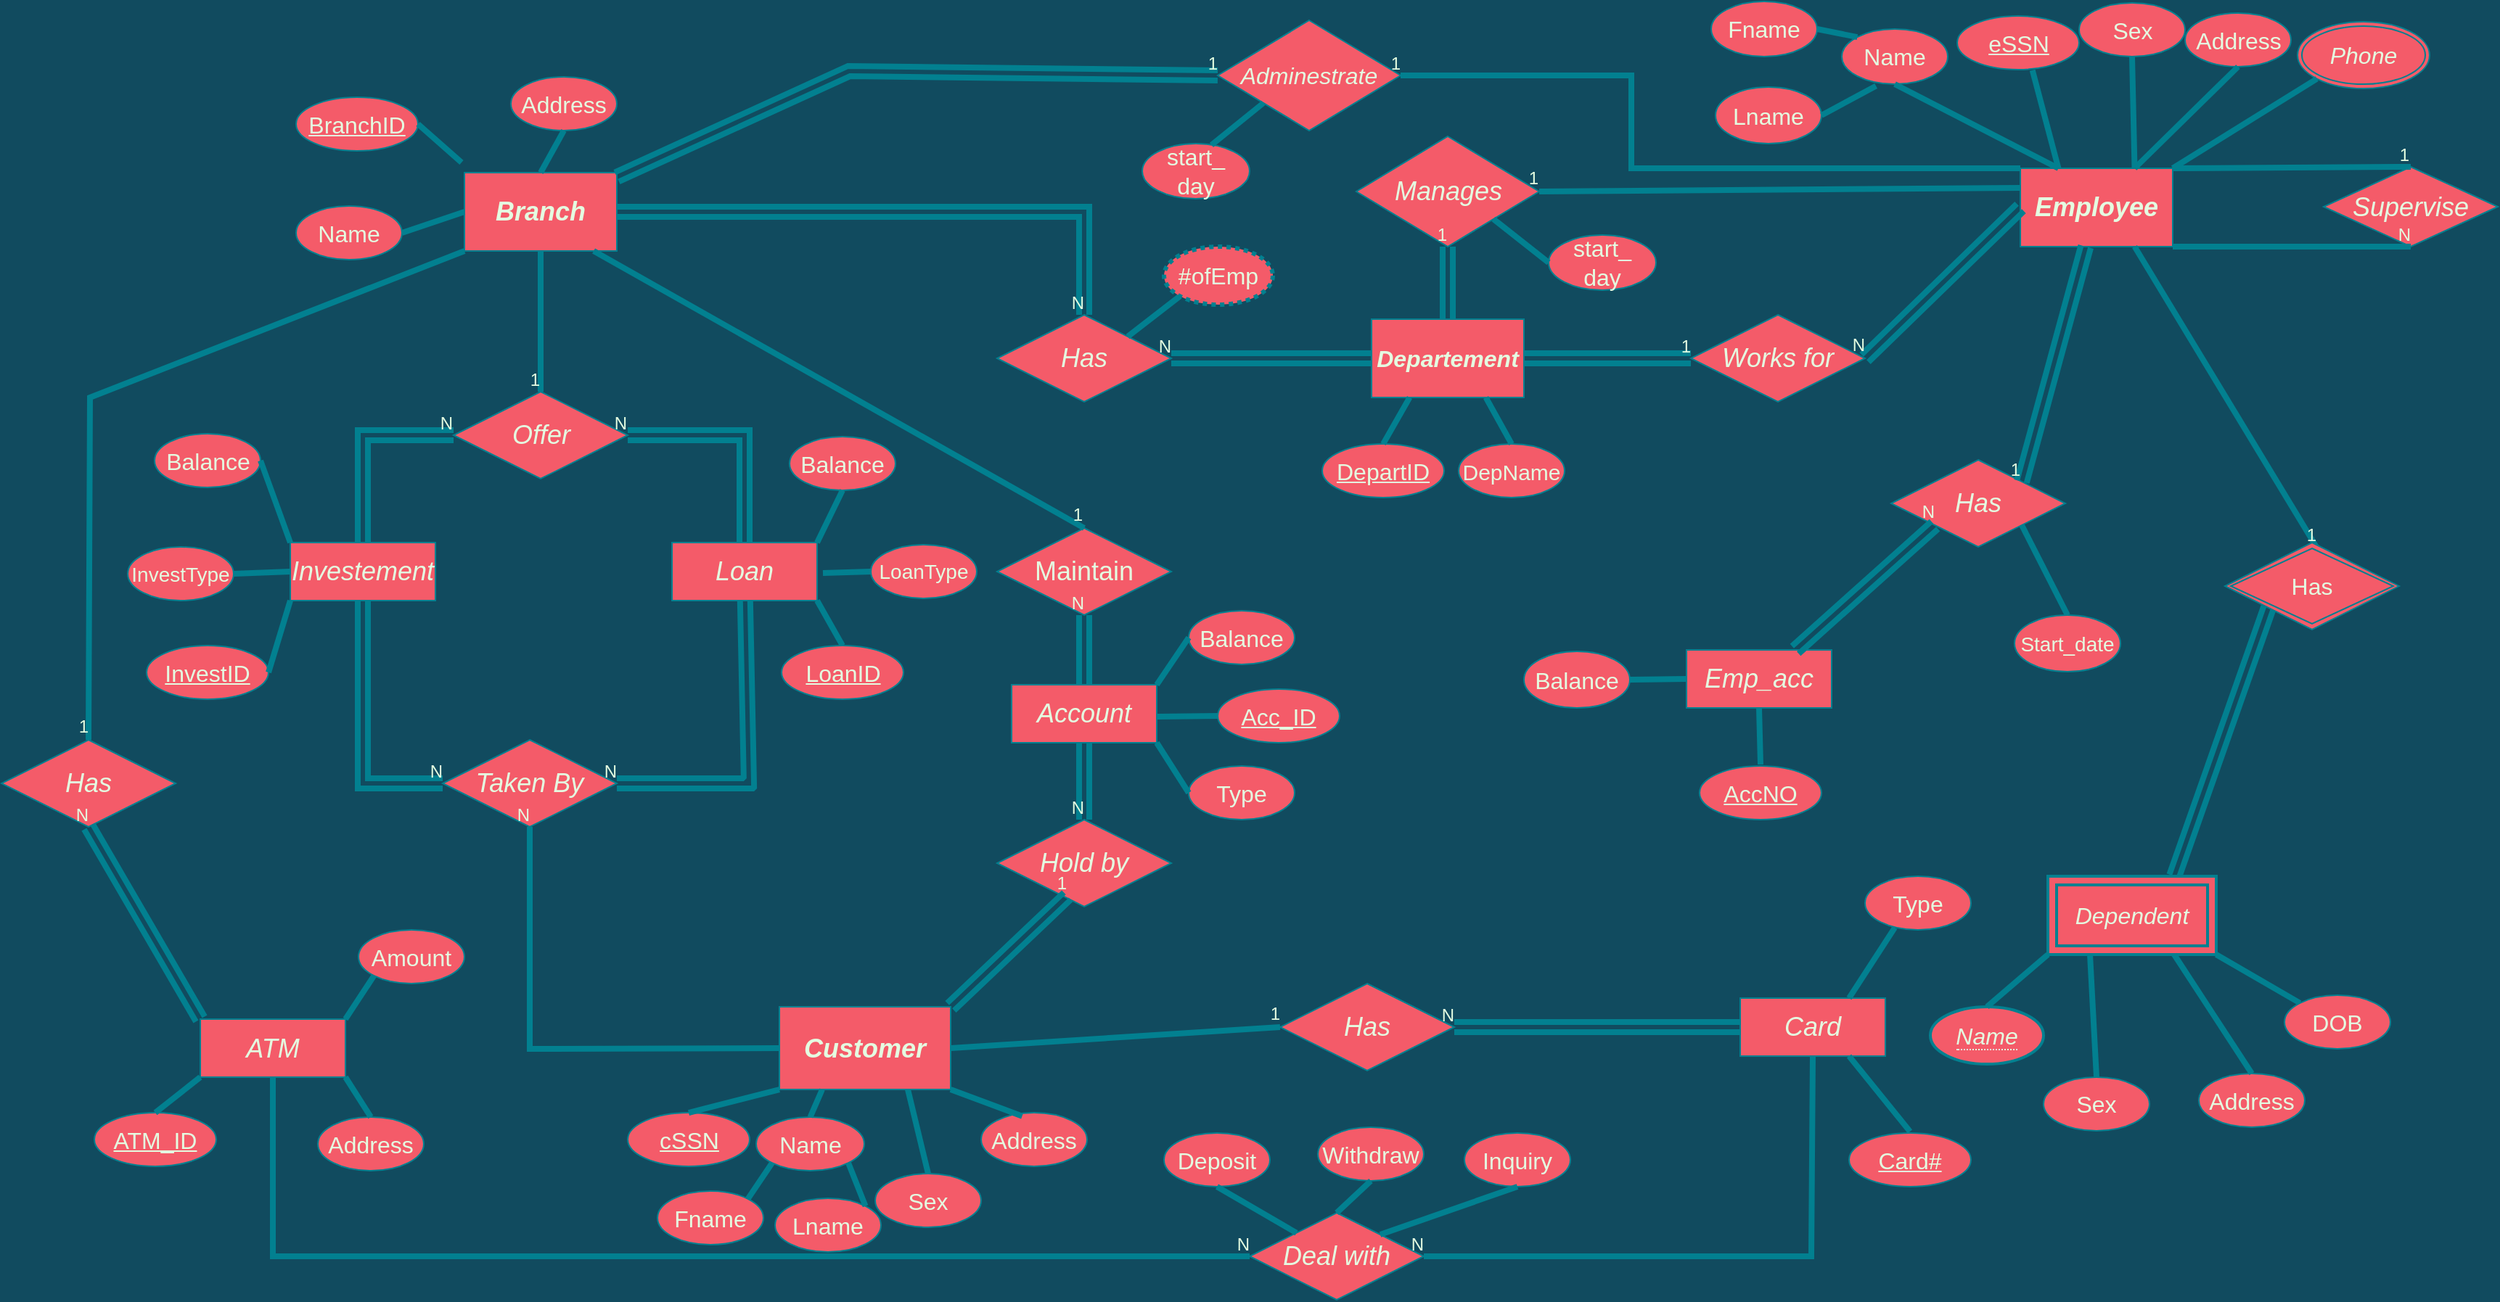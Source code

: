 <mxfile version="14.0.1" type="github">
  <diagram id="R2lEEEUBdFMjLlhIrx00" name="Page-1">
    <mxGraphModel dx="2525" dy="1719" grid="0" gridSize="10" guides="1" tooltips="1" connect="1" arrows="1" fold="1" page="0" pageScale="1" pageWidth="1100" pageHeight="850" background="#114B5F" math="0" shadow="0" extFonts="Permanent Marker^https://fonts.googleapis.com/css?family=Permanent+Marker">
      <root>
        <mxCell id="0" />
        <mxCell id="1" parent="0" />
        <mxCell id="BBe3EE57aWuY_gIeYWjr-1" value="&lt;h3&gt;&lt;font size=&quot;1&quot;&gt;&lt;i style=&quot;font-size: 18px&quot;&gt;Branch&lt;/i&gt;&lt;/font&gt;&lt;/h3&gt;" style="whiteSpace=wrap;html=1;align=center;rounded=0;sketch=0;strokeColor=#028090;fillColor=#F45B69;fontColor=#E4FDE1;" parent="1" vertex="1">
          <mxGeometry x="-215" y="-311" width="105" height="54" as="geometry" />
        </mxCell>
        <mxCell id="BBe3EE57aWuY_gIeYWjr-3" value="&lt;h3&gt;&lt;font size=&quot;1&quot;&gt;&lt;i style=&quot;font-size: 16px&quot;&gt;Departement&lt;/i&gt;&lt;/font&gt;&lt;/h3&gt;" style="whiteSpace=wrap;html=1;align=center;rounded=0;sketch=0;strokeColor=#028090;fillColor=#F45B69;fontColor=#E4FDE1;" parent="1" vertex="1">
          <mxGeometry x="410" y="-210" width="105" height="54" as="geometry" />
        </mxCell>
        <mxCell id="BBe3EE57aWuY_gIeYWjr-4" value="&lt;h3&gt;&lt;font size=&quot;1&quot;&gt;&lt;i style=&quot;font-size: 18px&quot;&gt;Employee&lt;/i&gt;&lt;/font&gt;&lt;/h3&gt;" style="whiteSpace=wrap;html=1;align=center;rounded=0;sketch=0;strokeColor=#028090;fillColor=#F45B69;fontColor=#E4FDE1;" parent="1" vertex="1">
          <mxGeometry x="857" y="-314" width="105" height="54" as="geometry" />
        </mxCell>
        <mxCell id="BBe3EE57aWuY_gIeYWjr-5" value="&lt;font size=&quot;1&quot;&gt;&lt;i style=&quot;font-size: 18px&quot;&gt;Manages&lt;/i&gt;&lt;/font&gt;" style="shape=rhombus;perimeter=rhombusPerimeter;whiteSpace=wrap;html=1;align=center;rounded=0;sketch=0;strokeColor=#028090;fillColor=#F45B69;fontColor=#E4FDE1;" parent="1" vertex="1">
          <mxGeometry x="399.5" y="-336" width="126" height="76" as="geometry" />
        </mxCell>
        <mxCell id="BBe3EE57aWuY_gIeYWjr-7" value="" style="endArrow=none;html=1;rounded=0;strokeColor=#028090;fillColor=#F45B69;fontColor=#E4FDE1;exitX=0;exitY=0.25;exitDx=0;exitDy=0;fontSize=14;shadow=0;sketch=0;strokeWidth=4;entryX=1;entryY=0.5;entryDx=0;entryDy=0;labelBackgroundColor=#114B5F;" parent="1" source="BBe3EE57aWuY_gIeYWjr-4" target="BBe3EE57aWuY_gIeYWjr-5" edge="1">
          <mxGeometry relative="1" as="geometry">
            <mxPoint x="461" y="-28" as="sourcePoint" />
            <mxPoint x="603" y="-350" as="targetPoint" />
            <Array as="points" />
          </mxGeometry>
        </mxCell>
        <mxCell id="BBe3EE57aWuY_gIeYWjr-8" value="1" style="resizable=0;html=1;align=right;verticalAlign=bottom;fillColor=#F45B69;strokeColor=#028090;fontColor=#E4FDE1;" parent="BBe3EE57aWuY_gIeYWjr-7" connectable="0" vertex="1">
          <mxGeometry x="1" relative="1" as="geometry" />
        </mxCell>
        <mxCell id="BBe3EE57aWuY_gIeYWjr-13" value="" style="shape=link;html=1;rounded=0;shadow=0;strokeColor=#028090;strokeWidth=4;fillColor=#F45B69;fontSize=14;fontColor=#E4FDE1;entryX=0;entryY=0.5;entryDx=0;entryDy=0;labelBackgroundColor=#114B5F;" parent="1" source="BBe3EE57aWuY_gIeYWjr-1" target="QaspO_tUveOhYy8ZRaoD-1" edge="1">
          <mxGeometry relative="1" as="geometry">
            <mxPoint x="120" y="-305" as="sourcePoint" />
            <mxPoint x="307" y="-381" as="targetPoint" />
            <Array as="points">
              <mxPoint x="50" y="-381" />
            </Array>
          </mxGeometry>
        </mxCell>
        <mxCell id="BBe3EE57aWuY_gIeYWjr-14" value="1" style="resizable=0;html=1;align=right;verticalAlign=bottom;fillColor=#F45B69;strokeColor=#028090;fontColor=#E4FDE1;" parent="BBe3EE57aWuY_gIeYWjr-13" connectable="0" vertex="1">
          <mxGeometry x="1" relative="1" as="geometry" />
        </mxCell>
        <mxCell id="BBe3EE57aWuY_gIeYWjr-15" value="" style="shape=link;html=1;rounded=0;shadow=0;strokeColor=#028090;strokeWidth=4;fillColor=#F45B69;fontSize=14;fontColor=#E4FDE1;entryX=0.5;entryY=1;entryDx=0;entryDy=0;exitX=0.5;exitY=0;exitDx=0;exitDy=0;labelBackgroundColor=#114B5F;" parent="1" source="BBe3EE57aWuY_gIeYWjr-3" target="BBe3EE57aWuY_gIeYWjr-5" edge="1">
          <mxGeometry relative="1" as="geometry">
            <mxPoint x="524" y="-236" as="sourcePoint" />
            <mxPoint x="542" y="-28" as="targetPoint" />
            <Array as="points" />
          </mxGeometry>
        </mxCell>
        <mxCell id="BBe3EE57aWuY_gIeYWjr-16" value="1" style="resizable=0;html=1;align=right;verticalAlign=bottom;fillColor=#F45B69;strokeColor=#028090;fontColor=#E4FDE1;" parent="BBe3EE57aWuY_gIeYWjr-15" connectable="0" vertex="1">
          <mxGeometry x="1" relative="1" as="geometry" />
        </mxCell>
        <mxCell id="BBe3EE57aWuY_gIeYWjr-19" value="&lt;i&gt;&lt;font style=&quot;font-size: 18px&quot;&gt;Has&lt;/font&gt;&lt;br&gt;&lt;/i&gt;" style="shape=rhombus;perimeter=rhombusPerimeter;whiteSpace=wrap;html=1;align=center;rounded=0;sketch=0;strokeColor=#028090;fillColor=#F45B69;fontSize=14;fontColor=#E4FDE1;" parent="1" vertex="1">
          <mxGeometry x="152" y="-213" width="120" height="60" as="geometry" />
        </mxCell>
        <mxCell id="BBe3EE57aWuY_gIeYWjr-20" value="&lt;i&gt;&lt;font style=&quot;font-size: 18px&quot;&gt;Works for&lt;/font&gt;&lt;/i&gt;" style="shape=rhombus;perimeter=rhombusPerimeter;whiteSpace=wrap;html=1;align=center;rounded=0;sketch=0;strokeColor=#028090;fillColor=#F45B69;fontSize=14;fontColor=#E4FDE1;" parent="1" vertex="1">
          <mxGeometry x="630" y="-213" width="120" height="60" as="geometry" />
        </mxCell>
        <mxCell id="BBe3EE57aWuY_gIeYWjr-24" value="" style="shape=link;html=1;rounded=0;shadow=0;strokeColor=#028090;strokeWidth=4;fillColor=#F45B69;fontSize=14;fontColor=#E4FDE1;entryX=1;entryY=0.5;entryDx=0;entryDy=0;exitX=0;exitY=0.5;exitDx=0;exitDy=0;labelBackgroundColor=#114B5F;" parent="1" source="BBe3EE57aWuY_gIeYWjr-3" target="BBe3EE57aWuY_gIeYWjr-19" edge="1">
          <mxGeometry relative="1" as="geometry">
            <mxPoint x="283" y="-21" as="sourcePoint" />
            <mxPoint x="443" y="-21" as="targetPoint" />
          </mxGeometry>
        </mxCell>
        <mxCell id="BBe3EE57aWuY_gIeYWjr-25" value="N" style="resizable=0;html=1;align=right;verticalAlign=bottom;fillColor=#F45B69;strokeColor=#028090;fontColor=#E4FDE1;" parent="BBe3EE57aWuY_gIeYWjr-24" connectable="0" vertex="1">
          <mxGeometry x="1" relative="1" as="geometry" />
        </mxCell>
        <mxCell id="BBe3EE57aWuY_gIeYWjr-26" value="" style="shape=link;html=1;rounded=0;shadow=0;strokeColor=#028090;strokeWidth=4;fillColor=#F45B69;fontSize=14;fontColor=#E4FDE1;entryX=0.5;entryY=0;entryDx=0;entryDy=0;exitX=1;exitY=0.5;exitDx=0;exitDy=0;labelBackgroundColor=#114B5F;" parent="1" source="BBe3EE57aWuY_gIeYWjr-1" target="BBe3EE57aWuY_gIeYWjr-19" edge="1">
          <mxGeometry relative="1" as="geometry">
            <mxPoint x="-42" y="-113" as="sourcePoint" />
            <mxPoint x="118" y="-113" as="targetPoint" />
            <Array as="points">
              <mxPoint x="212" y="-284" />
            </Array>
          </mxGeometry>
        </mxCell>
        <mxCell id="BBe3EE57aWuY_gIeYWjr-27" value="N" style="resizable=0;html=1;align=right;verticalAlign=bottom;fillColor=#F45B69;strokeColor=#028090;fontColor=#E4FDE1;" parent="BBe3EE57aWuY_gIeYWjr-26" connectable="0" vertex="1">
          <mxGeometry x="1" relative="1" as="geometry" />
        </mxCell>
        <mxCell id="BBe3EE57aWuY_gIeYWjr-28" value="" style="shape=link;html=1;rounded=0;shadow=0;strokeColor=#028090;strokeWidth=4;fillColor=#F45B69;fontSize=14;fontColor=#E4FDE1;exitX=0;exitY=0.5;exitDx=0;exitDy=0;entryX=1;entryY=0.5;entryDx=0;entryDy=0;labelBackgroundColor=#114B5F;" parent="1" source="BBe3EE57aWuY_gIeYWjr-4" target="BBe3EE57aWuY_gIeYWjr-20" edge="1">
          <mxGeometry relative="1" as="geometry">
            <mxPoint x="813.5" y="-160" as="sourcePoint" />
            <mxPoint x="696.5" y="-121" as="targetPoint" />
            <Array as="points" />
          </mxGeometry>
        </mxCell>
        <mxCell id="BBe3EE57aWuY_gIeYWjr-29" value="N" style="resizable=0;html=1;align=right;verticalAlign=bottom;fillColor=#F45B69;strokeColor=#028090;fontColor=#E4FDE1;" parent="BBe3EE57aWuY_gIeYWjr-28" connectable="0" vertex="1">
          <mxGeometry x="1" relative="1" as="geometry" />
        </mxCell>
        <mxCell id="BBe3EE57aWuY_gIeYWjr-30" value="" style="shape=link;html=1;rounded=0;shadow=0;strokeColor=#028090;strokeWidth=4;fillColor=#F45B69;fontSize=14;fontColor=#E4FDE1;exitX=1;exitY=0.5;exitDx=0;exitDy=0;entryX=0;entryY=0.5;entryDx=0;entryDy=0;labelBackgroundColor=#114B5F;" parent="1" source="BBe3EE57aWuY_gIeYWjr-3" target="BBe3EE57aWuY_gIeYWjr-20" edge="1">
          <mxGeometry relative="1" as="geometry">
            <mxPoint x="756" y="-85" as="sourcePoint" />
            <mxPoint x="588" y="-133" as="targetPoint" />
            <Array as="points" />
          </mxGeometry>
        </mxCell>
        <mxCell id="BBe3EE57aWuY_gIeYWjr-31" value="1" style="resizable=0;html=1;align=right;verticalAlign=bottom;fillColor=#F45B69;strokeColor=#028090;fontColor=#E4FDE1;" parent="BBe3EE57aWuY_gIeYWjr-30" connectable="0" vertex="1">
          <mxGeometry x="1" relative="1" as="geometry" />
        </mxCell>
        <mxCell id="BBe3EE57aWuY_gIeYWjr-33" value="&lt;i&gt;&lt;font style=&quot;font-size: 18px&quot;&gt;Investement&lt;/font&gt;&lt;/i&gt;" style="whiteSpace=wrap;html=1;align=center;rounded=0;sketch=0;strokeColor=#028090;fillColor=#F45B69;fontSize=14;fontColor=#E4FDE1;" parent="1" vertex="1">
          <mxGeometry x="-335" y="-56" width="100" height="40" as="geometry" />
        </mxCell>
        <mxCell id="BBe3EE57aWuY_gIeYWjr-34" value="&lt;i&gt;&lt;font style=&quot;font-size: 18px&quot;&gt;Loan&lt;/font&gt;&lt;/i&gt;" style="whiteSpace=wrap;html=1;align=center;rounded=0;sketch=0;strokeColor=#028090;fillColor=#F45B69;fontSize=14;fontColor=#E4FDE1;" parent="1" vertex="1">
          <mxGeometry x="-72" y="-56" width="100" height="40" as="geometry" />
        </mxCell>
        <mxCell id="BBe3EE57aWuY_gIeYWjr-35" value="&lt;i&gt;&lt;font style=&quot;font-size: 18px&quot;&gt;Account&lt;/font&gt;&lt;/i&gt;" style="whiteSpace=wrap;html=1;align=center;rounded=0;sketch=0;strokeColor=#028090;fillColor=#F45B69;fontSize=14;fontColor=#E4FDE1;" parent="1" vertex="1">
          <mxGeometry x="162" y="42" width="100" height="40" as="geometry" />
        </mxCell>
        <mxCell id="BBe3EE57aWuY_gIeYWjr-36" value="&lt;i&gt;&lt;font style=&quot;font-size: 18px&quot;&gt;Offer&lt;/font&gt;&lt;br&gt;&lt;/i&gt;" style="shape=rhombus;perimeter=rhombusPerimeter;whiteSpace=wrap;html=1;align=center;rounded=0;sketch=0;strokeColor=#028090;fillColor=#F45B69;fontSize=14;fontColor=#E4FDE1;" parent="1" vertex="1">
          <mxGeometry x="-222.5" y="-160" width="120" height="60" as="geometry" />
        </mxCell>
        <mxCell id="BBe3EE57aWuY_gIeYWjr-37" value="&lt;font style=&quot;font-size: 18px&quot;&gt;Maintain&lt;/font&gt;" style="shape=rhombus;perimeter=rhombusPerimeter;whiteSpace=wrap;html=1;align=center;rounded=0;sketch=0;strokeColor=#028090;fillColor=#F45B69;fontSize=14;fontColor=#E4FDE1;" parent="1" vertex="1">
          <mxGeometry x="152" y="-66" width="120" height="60" as="geometry" />
        </mxCell>
        <mxCell id="BBe3EE57aWuY_gIeYWjr-42" value="" style="shape=link;html=1;rounded=0;shadow=0;strokeColor=#028090;strokeWidth=4;fillColor=#F45B69;fontSize=14;fontColor=#E4FDE1;entryX=0;entryY=0.5;entryDx=0;entryDy=0;labelBackgroundColor=#114B5F;" parent="1" source="BBe3EE57aWuY_gIeYWjr-33" target="BBe3EE57aWuY_gIeYWjr-36" edge="1">
          <mxGeometry relative="1" as="geometry">
            <mxPoint x="-125" y="-58" as="sourcePoint" />
            <mxPoint x="5" y="-98" as="targetPoint" />
            <Array as="points">
              <mxPoint x="-285" y="-130" />
            </Array>
          </mxGeometry>
        </mxCell>
        <mxCell id="BBe3EE57aWuY_gIeYWjr-43" value="N" style="resizable=0;html=1;align=right;verticalAlign=bottom;fillColor=#F45B69;strokeColor=#028090;fontColor=#E4FDE1;" parent="BBe3EE57aWuY_gIeYWjr-42" connectable="0" vertex="1">
          <mxGeometry x="1" relative="1" as="geometry" />
        </mxCell>
        <mxCell id="BBe3EE57aWuY_gIeYWjr-44" value="" style="shape=link;html=1;rounded=0;shadow=0;strokeColor=#028090;strokeWidth=4;fillColor=#F45B69;fontSize=14;fontColor=#E4FDE1;entryX=1;entryY=0.5;entryDx=0;entryDy=0;exitX=0.5;exitY=0;exitDx=0;exitDy=0;labelBackgroundColor=#114B5F;" parent="1" source="BBe3EE57aWuY_gIeYWjr-34" target="BBe3EE57aWuY_gIeYWjr-36" edge="1">
          <mxGeometry relative="1" as="geometry">
            <mxPoint x="71" y="-102" as="sourcePoint" />
            <mxPoint x="231" y="-102" as="targetPoint" />
            <Array as="points">
              <mxPoint x="-22" y="-130" />
            </Array>
          </mxGeometry>
        </mxCell>
        <mxCell id="BBe3EE57aWuY_gIeYWjr-45" value="N" style="resizable=0;html=1;align=right;verticalAlign=bottom;fillColor=#F45B69;strokeColor=#028090;fontColor=#E4FDE1;" parent="BBe3EE57aWuY_gIeYWjr-44" connectable="0" vertex="1">
          <mxGeometry x="1" relative="1" as="geometry" />
        </mxCell>
        <mxCell id="BBe3EE57aWuY_gIeYWjr-51" value="" style="endArrow=none;html=1;rounded=0;shadow=0;strokeColor=#028090;strokeWidth=4;fillColor=#F45B69;fontSize=14;fontColor=#E4FDE1;entryX=0.5;entryY=0;entryDx=0;entryDy=0;labelBackgroundColor=#114B5F;" parent="1" source="BBe3EE57aWuY_gIeYWjr-1" target="BBe3EE57aWuY_gIeYWjr-36" edge="1">
          <mxGeometry relative="1" as="geometry">
            <mxPoint x="-21" y="-178" as="sourcePoint" />
            <mxPoint x="139" y="-178" as="targetPoint" />
          </mxGeometry>
        </mxCell>
        <mxCell id="BBe3EE57aWuY_gIeYWjr-52" value="1" style="resizable=0;html=1;align=right;verticalAlign=bottom;fillColor=#F45B69;strokeColor=#028090;fontColor=#E4FDE1;" parent="BBe3EE57aWuY_gIeYWjr-51" connectable="0" vertex="1">
          <mxGeometry x="1" relative="1" as="geometry" />
        </mxCell>
        <mxCell id="BBe3EE57aWuY_gIeYWjr-55" value="" style="endArrow=none;html=1;rounded=0;shadow=0;strokeColor=#028090;strokeWidth=4;fillColor=#F45B69;fontSize=14;fontColor=#E4FDE1;entryX=0.5;entryY=0;entryDx=0;entryDy=0;exitX=0.848;exitY=1;exitDx=0;exitDy=0;exitPerimeter=0;labelBackgroundColor=#114B5F;" parent="1" source="BBe3EE57aWuY_gIeYWjr-1" target="BBe3EE57aWuY_gIeYWjr-37" edge="1">
          <mxGeometry relative="1" as="geometry">
            <mxPoint x="73" y="-156" as="sourcePoint" />
            <mxPoint x="233" y="-156" as="targetPoint" />
            <Array as="points" />
          </mxGeometry>
        </mxCell>
        <mxCell id="BBe3EE57aWuY_gIeYWjr-56" value="1" style="resizable=0;html=1;align=right;verticalAlign=bottom;fillColor=#F45B69;strokeColor=#028090;fontColor=#E4FDE1;" parent="BBe3EE57aWuY_gIeYWjr-55" connectable="0" vertex="1">
          <mxGeometry x="1" relative="1" as="geometry" />
        </mxCell>
        <mxCell id="BBe3EE57aWuY_gIeYWjr-57" value="" style="shape=link;html=1;rounded=0;shadow=0;strokeColor=#028090;strokeWidth=4;fillColor=#F45B69;fontSize=14;fontColor=#E4FDE1;entryX=0.5;entryY=1;entryDx=0;entryDy=0;exitX=0.5;exitY=0;exitDx=0;exitDy=0;labelBackgroundColor=#114B5F;" parent="1" source="BBe3EE57aWuY_gIeYWjr-35" target="BBe3EE57aWuY_gIeYWjr-37" edge="1">
          <mxGeometry relative="1" as="geometry">
            <mxPoint x="191" y="12" as="sourcePoint" />
            <mxPoint x="351" y="12" as="targetPoint" />
          </mxGeometry>
        </mxCell>
        <mxCell id="BBe3EE57aWuY_gIeYWjr-58" value="N" style="resizable=0;html=1;align=right;verticalAlign=bottom;fillColor=#F45B69;strokeColor=#028090;fontColor=#E4FDE1;" parent="BBe3EE57aWuY_gIeYWjr-57" connectable="0" vertex="1">
          <mxGeometry x="1" relative="1" as="geometry" />
        </mxCell>
        <mxCell id="BBe3EE57aWuY_gIeYWjr-59" value="&lt;i&gt;&lt;font style=&quot;font-size: 18px&quot;&gt;Taken By&lt;/font&gt;&lt;/i&gt;" style="shape=rhombus;perimeter=rhombusPerimeter;whiteSpace=wrap;html=1;align=center;rounded=0;sketch=0;strokeColor=#028090;fillColor=#F45B69;fontSize=14;fontColor=#E4FDE1;" parent="1" vertex="1">
          <mxGeometry x="-230" y="80" width="120" height="60" as="geometry" />
        </mxCell>
        <mxCell id="BBe3EE57aWuY_gIeYWjr-60" value="&lt;i&gt;&lt;font style=&quot;font-size: 18px&quot;&gt;Hold by&lt;/font&gt;&lt;br&gt;&lt;/i&gt;" style="shape=rhombus;perimeter=rhombusPerimeter;whiteSpace=wrap;html=1;align=center;rounded=0;sketch=0;strokeColor=#028090;fillColor=#F45B69;fontSize=14;fontColor=#E4FDE1;" parent="1" vertex="1">
          <mxGeometry x="152" y="135" width="120" height="60" as="geometry" />
        </mxCell>
        <mxCell id="BBe3EE57aWuY_gIeYWjr-61" value="" style="shape=link;html=1;rounded=0;shadow=0;strokeColor=#028090;strokeWidth=4;fillColor=#F45B69;fontSize=14;fontColor=#E4FDE1;entryX=0;entryY=0.5;entryDx=0;entryDy=0;exitX=0.5;exitY=1;exitDx=0;exitDy=0;labelBackgroundColor=#114B5F;" parent="1" source="BBe3EE57aWuY_gIeYWjr-33" target="BBe3EE57aWuY_gIeYWjr-59" edge="1">
          <mxGeometry relative="1" as="geometry">
            <mxPoint x="-149" y="45" as="sourcePoint" />
            <mxPoint x="11" y="45" as="targetPoint" />
            <Array as="points">
              <mxPoint x="-285" y="110" />
            </Array>
          </mxGeometry>
        </mxCell>
        <mxCell id="BBe3EE57aWuY_gIeYWjr-62" value="N" style="resizable=0;html=1;align=right;verticalAlign=bottom;fillColor=#F45B69;strokeColor=#028090;fontColor=#E4FDE1;" parent="BBe3EE57aWuY_gIeYWjr-61" connectable="0" vertex="1">
          <mxGeometry x="1" relative="1" as="geometry" />
        </mxCell>
        <mxCell id="BBe3EE57aWuY_gIeYWjr-63" value="" style="shape=link;html=1;rounded=0;shadow=0;strokeColor=#028090;strokeWidth=4;fillColor=#F45B69;fontSize=14;fontColor=#E4FDE1;entryX=1;entryY=0.5;entryDx=0;entryDy=0;labelBackgroundColor=#114B5F;" parent="1" source="BBe3EE57aWuY_gIeYWjr-34" target="BBe3EE57aWuY_gIeYWjr-59" edge="1">
          <mxGeometry relative="1" as="geometry">
            <mxPoint x="10" y="78" as="sourcePoint" />
            <mxPoint x="170" y="78" as="targetPoint" />
            <Array as="points">
              <mxPoint x="-19" y="110" />
            </Array>
          </mxGeometry>
        </mxCell>
        <mxCell id="BBe3EE57aWuY_gIeYWjr-64" value="N" style="resizable=0;html=1;align=right;verticalAlign=bottom;fillColor=#F45B69;strokeColor=#028090;fontColor=#E4FDE1;" parent="BBe3EE57aWuY_gIeYWjr-63" connectable="0" vertex="1">
          <mxGeometry x="1" relative="1" as="geometry" />
        </mxCell>
        <mxCell id="BBe3EE57aWuY_gIeYWjr-69" value="&lt;i&gt;&lt;font size=&quot;1&quot;&gt;&lt;b style=&quot;font-size: 18px&quot;&gt;Customer&lt;/b&gt;&lt;/font&gt;&lt;/i&gt;" style="whiteSpace=wrap;html=1;align=center;rounded=0;sketch=0;strokeColor=#028090;fillColor=#F45B69;fontSize=14;fontColor=#E4FDE1;" parent="1" vertex="1">
          <mxGeometry x="2" y="264" width="118" height="57" as="geometry" />
        </mxCell>
        <mxCell id="BBe3EE57aWuY_gIeYWjr-70" value="" style="shape=link;html=1;rounded=0;shadow=0;strokeColor=#028090;strokeWidth=4;fillColor=#F45B69;fontSize=14;fontColor=#E4FDE1;exitX=0.5;exitY=1;exitDx=0;exitDy=0;entryX=0.5;entryY=0;entryDx=0;entryDy=0;labelBackgroundColor=#114B5F;" parent="1" source="BBe3EE57aWuY_gIeYWjr-35" target="BBe3EE57aWuY_gIeYWjr-60" edge="1">
          <mxGeometry relative="1" as="geometry">
            <mxPoint x="159" y="274" as="sourcePoint" />
            <mxPoint x="280" y="247" as="targetPoint" />
            <Array as="points" />
          </mxGeometry>
        </mxCell>
        <mxCell id="BBe3EE57aWuY_gIeYWjr-71" value="N" style="resizable=0;html=1;align=right;verticalAlign=bottom;direction=north;fillColor=#F45B69;strokeColor=#028090;fontColor=#E4FDE1;" parent="BBe3EE57aWuY_gIeYWjr-70" connectable="0" vertex="1">
          <mxGeometry x="1" relative="1" as="geometry" />
        </mxCell>
        <mxCell id="BBe3EE57aWuY_gIeYWjr-72" value="" style="endArrow=none;html=1;rounded=0;shadow=0;strokeColor=#028090;strokeWidth=4;fillColor=#F45B69;fontSize=14;fontColor=#E4FDE1;entryX=0.5;entryY=1;entryDx=0;entryDy=0;exitX=0;exitY=0.5;exitDx=0;exitDy=0;labelBackgroundColor=#114B5F;" parent="1" source="BBe3EE57aWuY_gIeYWjr-69" target="BBe3EE57aWuY_gIeYWjr-59" edge="1">
          <mxGeometry relative="1" as="geometry">
            <mxPoint x="-180" y="245" as="sourcePoint" />
            <mxPoint x="-20" y="245" as="targetPoint" />
            <Array as="points">
              <mxPoint x="-170" y="293" />
            </Array>
          </mxGeometry>
        </mxCell>
        <mxCell id="BBe3EE57aWuY_gIeYWjr-73" value="N" style="resizable=0;html=1;align=right;verticalAlign=bottom;fillColor=#F45B69;strokeColor=#028090;fontColor=#E4FDE1;" parent="BBe3EE57aWuY_gIeYWjr-72" connectable="0" vertex="1">
          <mxGeometry x="1" relative="1" as="geometry" />
        </mxCell>
        <mxCell id="BBe3EE57aWuY_gIeYWjr-75" value="&lt;font style=&quot;font-size: 16px&quot;&gt;cSSN&lt;/font&gt;" style="ellipse;whiteSpace=wrap;html=1;align=center;fontStyle=4;rounded=0;sketch=0;strokeColor=#028090;fillColor=#F45B69;fontSize=14;fontColor=#E4FDE1;" parent="1" vertex="1">
          <mxGeometry x="-102.5" y="337" width="84" height="37" as="geometry" />
        </mxCell>
        <mxCell id="BBe3EE57aWuY_gIeYWjr-77" value="&lt;font style=&quot;font-size: 16px&quot;&gt;Name&lt;/font&gt;" style="ellipse;whiteSpace=wrap;html=1;align=center;rounded=0;sketch=0;strokeColor=#028090;fillColor=#F45B69;fontSize=14;fontColor=#E4FDE1;" parent="1" vertex="1">
          <mxGeometry x="-14" y="340" width="74.5" height="37" as="geometry" />
        </mxCell>
        <mxCell id="BBe3EE57aWuY_gIeYWjr-80" value="&lt;font style=&quot;font-size: 16px&quot;&gt;Sex&lt;/font&gt;" style="ellipse;whiteSpace=wrap;html=1;align=center;rounded=0;sketch=0;strokeColor=#028090;fillColor=#F45B69;fontSize=14;fontColor=#E4FDE1;" parent="1" vertex="1">
          <mxGeometry x="68" y="379" width="73" height="37" as="geometry" />
        </mxCell>
        <mxCell id="BBe3EE57aWuY_gIeYWjr-81" value="&lt;font style=&quot;font-size: 16px&quot;&gt;Address&lt;/font&gt;" style="ellipse;whiteSpace=wrap;html=1;align=center;rounded=0;sketch=0;strokeColor=#028090;fillColor=#F45B69;fontSize=14;fontColor=#E4FDE1;" parent="1" vertex="1">
          <mxGeometry x="141" y="337" width="73" height="37" as="geometry" />
        </mxCell>
        <mxCell id="BBe3EE57aWuY_gIeYWjr-82" value="" style="endArrow=none;html=1;rounded=0;shadow=0;strokeColor=#028090;strokeWidth=4;fillColor=#F45B69;fontSize=14;fontColor=#E4FDE1;exitX=0.5;exitY=0;exitDx=0;exitDy=0;entryX=0;entryY=1;entryDx=0;entryDy=0;labelBackgroundColor=#114B5F;" parent="1" source="BBe3EE57aWuY_gIeYWjr-75" target="BBe3EE57aWuY_gIeYWjr-69" edge="1">
          <mxGeometry relative="1" as="geometry">
            <mxPoint x="-56" y="325" as="sourcePoint" />
            <mxPoint x="104" y="325" as="targetPoint" />
          </mxGeometry>
        </mxCell>
        <mxCell id="BBe3EE57aWuY_gIeYWjr-83" value="" style="endArrow=none;html=1;rounded=0;shadow=0;strokeColor=#028090;strokeWidth=4;fillColor=#F45B69;fontSize=14;fontColor=#E4FDE1;exitX=0.5;exitY=0;exitDx=0;exitDy=0;entryX=0.25;entryY=1;entryDx=0;entryDy=0;labelBackgroundColor=#114B5F;" parent="1" source="BBe3EE57aWuY_gIeYWjr-77" target="BBe3EE57aWuY_gIeYWjr-69" edge="1">
          <mxGeometry relative="1" as="geometry">
            <mxPoint x="-18.5" y="355.5" as="sourcePoint" />
            <mxPoint x="141.5" y="355.5" as="targetPoint" />
          </mxGeometry>
        </mxCell>
        <mxCell id="BBe3EE57aWuY_gIeYWjr-84" value="" style="endArrow=none;html=1;rounded=0;shadow=0;strokeColor=#028090;strokeWidth=4;fillColor=#F45B69;fontSize=14;fontColor=#E4FDE1;entryX=0.5;entryY=0;entryDx=0;entryDy=0;exitX=0.75;exitY=1;exitDx=0;exitDy=0;labelBackgroundColor=#114B5F;" parent="1" source="BBe3EE57aWuY_gIeYWjr-69" target="BBe3EE57aWuY_gIeYWjr-80" edge="1">
          <mxGeometry relative="1" as="geometry">
            <mxPoint x="65" y="352" as="sourcePoint" />
            <mxPoint x="225" y="352" as="targetPoint" />
          </mxGeometry>
        </mxCell>
        <mxCell id="BBe3EE57aWuY_gIeYWjr-85" value="" style="endArrow=none;html=1;rounded=0;shadow=0;strokeColor=#028090;strokeWidth=4;fillColor=#F45B69;fontSize=14;fontColor=#E4FDE1;exitX=1;exitY=1;exitDx=0;exitDy=0;entryX=0.387;entryY=0.063;entryDx=0;entryDy=0;entryPerimeter=0;labelBackgroundColor=#114B5F;" parent="1" source="BBe3EE57aWuY_gIeYWjr-69" target="BBe3EE57aWuY_gIeYWjr-81" edge="1">
          <mxGeometry relative="1" as="geometry">
            <mxPoint x="147" y="325" as="sourcePoint" />
            <mxPoint x="307" y="325" as="targetPoint" />
          </mxGeometry>
        </mxCell>
        <mxCell id="BBe3EE57aWuY_gIeYWjr-86" value="&lt;span style=&quot;font-size: 16px&quot;&gt;Balance&lt;/span&gt;" style="ellipse;whiteSpace=wrap;html=1;align=center;rounded=0;sketch=0;strokeColor=#028090;fillColor=#F45B69;fontSize=14;fontColor=#E4FDE1;" parent="1" vertex="1">
          <mxGeometry x="9" y="-129" width="73" height="37" as="geometry" />
        </mxCell>
        <mxCell id="BBe3EE57aWuY_gIeYWjr-89" value="" style="endArrow=none;html=1;rounded=0;shadow=0;strokeColor=#028090;strokeWidth=4;fillColor=#F45B69;fontSize=14;fontColor=#E4FDE1;entryX=0.5;entryY=0;entryDx=0;entryDy=0;exitX=1;exitY=1;exitDx=0;exitDy=0;labelBackgroundColor=#114B5F;" parent="1" source="BBe3EE57aWuY_gIeYWjr-34" target="BBe3EE57aWuY_gIeYWjr-92" edge="1">
          <mxGeometry relative="1" as="geometry">
            <mxPoint x="11" y="-5" as="sourcePoint" />
            <mxPoint x="45.5" y="22" as="targetPoint" />
          </mxGeometry>
        </mxCell>
        <mxCell id="BBe3EE57aWuY_gIeYWjr-90" value="" style="endArrow=none;html=1;rounded=0;shadow=0;strokeColor=#028090;strokeWidth=4;fillColor=#F45B69;fontSize=14;fontColor=#E4FDE1;entryX=0;entryY=0.5;entryDx=0;entryDy=0;labelBackgroundColor=#114B5F;" parent="1" target="IIiABblORkh0VtVI_wg2-2" edge="1">
          <mxGeometry relative="1" as="geometry">
            <mxPoint x="32" y="-35" as="sourcePoint" />
            <mxPoint x="56.0" y="-34.5" as="targetPoint" />
          </mxGeometry>
        </mxCell>
        <mxCell id="BBe3EE57aWuY_gIeYWjr-91" value="" style="endArrow=none;html=1;rounded=0;shadow=0;strokeColor=#028090;strokeWidth=4;fillColor=#F45B69;fontSize=14;fontColor=#E4FDE1;entryX=0.5;entryY=1;entryDx=0;entryDy=0;exitX=1;exitY=0;exitDx=0;exitDy=0;labelBackgroundColor=#114B5F;" parent="1" source="BBe3EE57aWuY_gIeYWjr-34" target="BBe3EE57aWuY_gIeYWjr-86" edge="1">
          <mxGeometry relative="1" as="geometry">
            <mxPoint x="7" y="-79" as="sourcePoint" />
            <mxPoint x="167" y="-79" as="targetPoint" />
          </mxGeometry>
        </mxCell>
        <mxCell id="BBe3EE57aWuY_gIeYWjr-92" value="&lt;font style=&quot;font-size: 16px&quot;&gt;LoanID&lt;/font&gt;" style="ellipse;whiteSpace=wrap;html=1;align=center;fontStyle=4;rounded=0;sketch=0;strokeColor=#028090;fillColor=#F45B69;fontSize=14;fontColor=#E4FDE1;" parent="1" vertex="1">
          <mxGeometry x="3.5" y="15" width="84" height="37" as="geometry" />
        </mxCell>
        <mxCell id="BBe3EE57aWuY_gIeYWjr-95" value="" style="endArrow=none;html=1;rounded=0;shadow=0;strokeColor=#028090;strokeWidth=4;fillColor=#F45B69;fontSize=14;fontColor=#E4FDE1;exitX=1;exitY=0;exitDx=0;exitDy=0;entryX=0;entryY=1;entryDx=0;entryDy=0;labelBackgroundColor=#114B5F;" parent="1" source="BBe3EE57aWuY_gIeYWjr-19" target="IO2uOAchy1IZRvKN3ku3-3" edge="1">
          <mxGeometry relative="1" as="geometry">
            <mxPoint x="227" y="-211" as="sourcePoint" />
            <mxPoint x="273" y="-229" as="targetPoint" />
          </mxGeometry>
        </mxCell>
        <mxCell id="BBe3EE57aWuY_gIeYWjr-96" value="&lt;font style=&quot;font-size: 15px&quot;&gt;DepName&lt;/font&gt;" style="ellipse;whiteSpace=wrap;html=1;align=center;rounded=0;sketch=0;strokeColor=#028090;fillColor=#F45B69;fontSize=14;fontColor=#E4FDE1;" parent="1" vertex="1">
          <mxGeometry x="470" y="-124" width="73" height="37" as="geometry" />
        </mxCell>
        <mxCell id="BBe3EE57aWuY_gIeYWjr-98" value="&lt;span style=&quot;font-size: 16px&quot;&gt;DepartID&lt;/span&gt;" style="ellipse;whiteSpace=wrap;html=1;align=center;fontStyle=4;rounded=0;sketch=0;strokeColor=#028090;fillColor=#F45B69;fontSize=14;fontColor=#E4FDE1;" parent="1" vertex="1">
          <mxGeometry x="376" y="-124" width="84" height="37" as="geometry" />
        </mxCell>
        <mxCell id="BBe3EE57aWuY_gIeYWjr-99" value="" style="endArrow=none;html=1;rounded=0;shadow=0;strokeColor=#028090;strokeWidth=4;fillColor=#F45B69;fontSize=14;fontColor=#E4FDE1;entryX=0.5;entryY=0;entryDx=0;entryDy=0;exitX=0.25;exitY=1;exitDx=0;exitDy=0;labelBackgroundColor=#114B5F;" parent="1" source="BBe3EE57aWuY_gIeYWjr-3" target="BBe3EE57aWuY_gIeYWjr-98" edge="1">
          <mxGeometry relative="1" as="geometry">
            <mxPoint x="217" y="-135" as="sourcePoint" />
            <mxPoint x="377" y="-135" as="targetPoint" />
          </mxGeometry>
        </mxCell>
        <mxCell id="BBe3EE57aWuY_gIeYWjr-101" value="" style="endArrow=none;html=1;rounded=0;shadow=0;strokeColor=#028090;strokeWidth=4;fillColor=#F45B69;fontSize=14;fontColor=#E4FDE1;exitX=0.75;exitY=1;exitDx=0;exitDy=0;entryX=0.5;entryY=0;entryDx=0;entryDy=0;labelBackgroundColor=#114B5F;" parent="1" source="BBe3EE57aWuY_gIeYWjr-3" target="BBe3EE57aWuY_gIeYWjr-96" edge="1">
          <mxGeometry relative="1" as="geometry">
            <mxPoint x="469" y="-135" as="sourcePoint" />
            <mxPoint x="629" y="-135" as="targetPoint" />
          </mxGeometry>
        </mxCell>
        <mxCell id="BBe3EE57aWuY_gIeYWjr-103" value="&lt;font style=&quot;font-size: 16px&quot;&gt;Acc_ID&lt;/font&gt;" style="ellipse;whiteSpace=wrap;html=1;align=center;fontStyle=4;rounded=0;sketch=0;strokeColor=#028090;fillColor=#F45B69;fontSize=14;fontColor=#E4FDE1;" parent="1" vertex="1">
          <mxGeometry x="304" y="45" width="84" height="37" as="geometry" />
        </mxCell>
        <mxCell id="BBe3EE57aWuY_gIeYWjr-104" value="&lt;font style=&quot;font-size: 16px&quot;&gt;Balance&lt;/font&gt;" style="ellipse;whiteSpace=wrap;html=1;align=center;rounded=0;sketch=0;strokeColor=#028090;fillColor=#F45B69;fontSize=14;fontColor=#E4FDE1;" parent="1" vertex="1">
          <mxGeometry x="284" y="-9" width="73" height="37" as="geometry" />
        </mxCell>
        <mxCell id="BBe3EE57aWuY_gIeYWjr-105" value="&lt;font style=&quot;font-size: 16px&quot;&gt;Type&lt;/font&gt;" style="ellipse;whiteSpace=wrap;html=1;align=center;rounded=0;sketch=0;strokeColor=#028090;fillColor=#F45B69;fontSize=14;fontColor=#E4FDE1;" parent="1" vertex="1">
          <mxGeometry x="284" y="98" width="73" height="37" as="geometry" />
        </mxCell>
        <mxCell id="BBe3EE57aWuY_gIeYWjr-106" value="" style="endArrow=none;html=1;rounded=0;shadow=0;strokeColor=#028090;strokeWidth=4;fillColor=#F45B69;fontSize=14;fontColor=#E4FDE1;entryX=0;entryY=0.5;entryDx=0;entryDy=0;exitX=1;exitY=0;exitDx=0;exitDy=0;labelBackgroundColor=#114B5F;" parent="1" source="BBe3EE57aWuY_gIeYWjr-35" target="BBe3EE57aWuY_gIeYWjr-104" edge="1">
          <mxGeometry relative="1" as="geometry">
            <mxPoint x="232" y="35" as="sourcePoint" />
            <mxPoint x="392" y="35" as="targetPoint" />
          </mxGeometry>
        </mxCell>
        <mxCell id="BBe3EE57aWuY_gIeYWjr-107" value="" style="endArrow=none;html=1;rounded=0;shadow=0;strokeColor=#028090;strokeWidth=4;fillColor=#F45B69;fontSize=14;fontColor=#E4FDE1;entryX=0;entryY=0.5;entryDx=0;entryDy=0;labelBackgroundColor=#114B5F;" parent="1" target="BBe3EE57aWuY_gIeYWjr-103" edge="1">
          <mxGeometry relative="1" as="geometry">
            <mxPoint x="262" y="64" as="sourcePoint" />
            <mxPoint x="370" y="68" as="targetPoint" />
          </mxGeometry>
        </mxCell>
        <mxCell id="BBe3EE57aWuY_gIeYWjr-108" value="" style="endArrow=none;html=1;rounded=0;shadow=0;strokeColor=#028090;strokeWidth=4;fillColor=#F45B69;fontSize=14;fontColor=#E4FDE1;entryX=0;entryY=0.5;entryDx=0;entryDy=0;exitX=1;exitY=1;exitDx=0;exitDy=0;labelBackgroundColor=#114B5F;" parent="1" source="BBe3EE57aWuY_gIeYWjr-35" target="BBe3EE57aWuY_gIeYWjr-105" edge="1">
          <mxGeometry relative="1" as="geometry">
            <mxPoint x="221" y="102" as="sourcePoint" />
            <mxPoint x="381" y="102" as="targetPoint" />
          </mxGeometry>
        </mxCell>
        <mxCell id="BBe3EE57aWuY_gIeYWjr-109" value="&lt;span style=&quot;font-size: 16px&quot;&gt;start_&lt;br&gt;day&lt;br&gt;&lt;/span&gt;" style="ellipse;whiteSpace=wrap;html=1;align=center;rounded=0;sketch=0;strokeColor=#028090;fillColor=#F45B69;fontSize=14;fontColor=#E4FDE1;" parent="1" vertex="1">
          <mxGeometry x="532" y="-268" width="74" height="38" as="geometry" />
        </mxCell>
        <mxCell id="BBe3EE57aWuY_gIeYWjr-110" value="" style="endArrow=none;html=1;rounded=0;shadow=0;strokeColor=#028090;strokeWidth=4;fillColor=#F45B69;fontSize=14;fontColor=#E4FDE1;exitX=1;exitY=1;exitDx=0;exitDy=0;entryX=0;entryY=0.5;entryDx=0;entryDy=0;labelBackgroundColor=#114B5F;" parent="1" source="BBe3EE57aWuY_gIeYWjr-5" target="BBe3EE57aWuY_gIeYWjr-109" edge="1">
          <mxGeometry relative="1" as="geometry">
            <mxPoint x="454" y="-353" as="sourcePoint" />
            <mxPoint x="614" y="-353" as="targetPoint" />
          </mxGeometry>
        </mxCell>
        <mxCell id="BBe3EE57aWuY_gIeYWjr-111" value="&lt;font style=&quot;font-size: 16px&quot;&gt;Sex&lt;br&gt;&lt;/font&gt;" style="ellipse;whiteSpace=wrap;html=1;align=center;rounded=0;sketch=0;strokeColor=#028090;fillColor=#F45B69;fontSize=14;fontColor=#E4FDE1;" parent="1" vertex="1">
          <mxGeometry x="897.5" y="-428" width="73" height="37" as="geometry" />
        </mxCell>
        <mxCell id="BBe3EE57aWuY_gIeYWjr-113" value="&lt;font style=&quot;font-size: 16px&quot;&gt;Address&lt;br&gt;&lt;/font&gt;" style="ellipse;whiteSpace=wrap;html=1;align=center;rounded=0;sketch=0;strokeColor=#028090;fillColor=#F45B69;fontSize=14;fontColor=#E4FDE1;" parent="1" vertex="1">
          <mxGeometry x="-183" y="-377" width="73" height="37" as="geometry" />
        </mxCell>
        <mxCell id="BBe3EE57aWuY_gIeYWjr-115" value="&lt;font style=&quot;font-size: 16px&quot;&gt;BranchID&lt;/font&gt;" style="ellipse;whiteSpace=wrap;html=1;align=center;fontStyle=4;rounded=0;sketch=0;strokeColor=#028090;fillColor=#F45B69;fontSize=14;fontColor=#E4FDE1;" parent="1" vertex="1">
          <mxGeometry x="-331" y="-363" width="84" height="37" as="geometry" />
        </mxCell>
        <mxCell id="BBe3EE57aWuY_gIeYWjr-116" value="&lt;font style=&quot;font-size: 16px&quot;&gt;Name&lt;/font&gt;" style="ellipse;whiteSpace=wrap;html=1;align=center;rounded=0;sketch=0;strokeColor=#028090;fillColor=#F45B69;fontSize=14;fontColor=#E4FDE1;" parent="1" vertex="1">
          <mxGeometry x="-331" y="-288" width="73" height="37" as="geometry" />
        </mxCell>
        <mxCell id="BBe3EE57aWuY_gIeYWjr-122" value="" style="endArrow=none;html=1;rounded=0;shadow=0;strokeColor=#028090;strokeWidth=4;fillColor=#F45B69;fontSize=14;fontColor=#E4FDE1;entryX=1;entryY=0.5;entryDx=0;entryDy=0;labelBackgroundColor=#114B5F;" parent="1" target="BBe3EE57aWuY_gIeYWjr-115" edge="1">
          <mxGeometry relative="1" as="geometry">
            <mxPoint x="-217" y="-318" as="sourcePoint" />
            <mxPoint x="516.0" y="-319" as="targetPoint" />
          </mxGeometry>
        </mxCell>
        <mxCell id="BBe3EE57aWuY_gIeYWjr-123" value="" style="endArrow=none;html=1;rounded=0;shadow=0;strokeColor=#028090;strokeWidth=4;fillColor=#F45B69;fontSize=14;fontColor=#E4FDE1;entryX=1;entryY=0.5;entryDx=0;entryDy=0;exitX=0;exitY=0.5;exitDx=0;exitDy=0;labelBackgroundColor=#114B5F;" parent="1" source="BBe3EE57aWuY_gIeYWjr-1" target="BBe3EE57aWuY_gIeYWjr-116" edge="1">
          <mxGeometry relative="1" as="geometry">
            <mxPoint x="-207.0" y="-308" as="sourcePoint" />
            <mxPoint x="-237.0" y="-334.5" as="targetPoint" />
          </mxGeometry>
        </mxCell>
        <mxCell id="BBe3EE57aWuY_gIeYWjr-124" value="" style="endArrow=none;html=1;rounded=0;shadow=0;strokeColor=#028090;strokeWidth=4;fillColor=#F45B69;fontSize=14;fontColor=#E4FDE1;entryX=0.5;entryY=0;entryDx=0;entryDy=0;exitX=0.5;exitY=1;exitDx=0;exitDy=0;labelBackgroundColor=#114B5F;" parent="1" source="BBe3EE57aWuY_gIeYWjr-113" target="BBe3EE57aWuY_gIeYWjr-1" edge="1">
          <mxGeometry relative="1" as="geometry">
            <mxPoint x="-197.0" y="-298" as="sourcePoint" />
            <mxPoint x="-227.0" y="-324.5" as="targetPoint" />
          </mxGeometry>
        </mxCell>
        <mxCell id="BBe3EE57aWuY_gIeYWjr-126" value="&lt;font style=&quot;font-size: 16px&quot;&gt;InvestID&lt;/font&gt;" style="ellipse;whiteSpace=wrap;html=1;align=center;fontStyle=4;rounded=0;sketch=0;strokeColor=#028090;fillColor=#F45B69;fontSize=14;fontColor=#E4FDE1;" parent="1" vertex="1">
          <mxGeometry x="-434" y="15" width="84" height="37" as="geometry" />
        </mxCell>
        <mxCell id="BBe3EE57aWuY_gIeYWjr-129" value="&lt;span style=&quot;font-size: 16px&quot;&gt;Balance&lt;/span&gt;" style="ellipse;whiteSpace=wrap;html=1;align=center;rounded=0;sketch=0;strokeColor=#028090;fillColor=#F45B69;fontSize=14;fontColor=#E4FDE1;" parent="1" vertex="1">
          <mxGeometry x="-428.5" y="-131" width="73" height="37" as="geometry" />
        </mxCell>
        <mxCell id="BBe3EE57aWuY_gIeYWjr-130" value="" style="endArrow=none;html=1;rounded=0;shadow=0;strokeColor=#028090;strokeWidth=4;fillColor=#F45B69;fontSize=14;fontColor=#E4FDE1;entryX=1;entryY=0.5;entryDx=0;entryDy=0;exitX=0;exitY=0.5;exitDx=0;exitDy=0;labelBackgroundColor=#114B5F;" parent="1" source="BBe3EE57aWuY_gIeYWjr-33" target="IIiABblORkh0VtVI_wg2-1" edge="1">
          <mxGeometry relative="1" as="geometry">
            <mxPoint x="-205" y="-274" as="sourcePoint" />
            <mxPoint x="-380.0" y="-34.5" as="targetPoint" />
          </mxGeometry>
        </mxCell>
        <mxCell id="BBe3EE57aWuY_gIeYWjr-131" value="" style="endArrow=none;html=1;rounded=0;shadow=0;strokeColor=#028090;strokeWidth=4;fillColor=#F45B69;fontSize=14;fontColor=#E4FDE1;entryX=1;entryY=0.5;entryDx=0;entryDy=0;exitX=0;exitY=1;exitDx=0;exitDy=0;labelBackgroundColor=#114B5F;" parent="1" source="BBe3EE57aWuY_gIeYWjr-33" target="BBe3EE57aWuY_gIeYWjr-126" edge="1">
          <mxGeometry relative="1" as="geometry">
            <mxPoint x="-195" y="-264" as="sourcePoint" />
            <mxPoint x="-238.0" y="-249.5" as="targetPoint" />
          </mxGeometry>
        </mxCell>
        <mxCell id="BBe3EE57aWuY_gIeYWjr-132" value="" style="endArrow=none;html=1;rounded=0;shadow=0;strokeColor=#028090;strokeWidth=4;fillColor=#F45B69;fontSize=14;fontColor=#E4FDE1;entryX=1;entryY=0.5;entryDx=0;entryDy=0;exitX=0;exitY=0;exitDx=0;exitDy=0;labelBackgroundColor=#114B5F;" parent="1" source="BBe3EE57aWuY_gIeYWjr-33" target="BBe3EE57aWuY_gIeYWjr-129" edge="1">
          <mxGeometry relative="1" as="geometry">
            <mxPoint x="-185" y="-254" as="sourcePoint" />
            <mxPoint x="-228.0" y="-239.5" as="targetPoint" />
          </mxGeometry>
        </mxCell>
        <mxCell id="BBe3EE57aWuY_gIeYWjr-133" value="&lt;i&gt;&lt;font style=&quot;font-size: 18px&quot;&gt;ATM&lt;br&gt;&lt;/font&gt;&lt;/i&gt;" style="whiteSpace=wrap;html=1;align=center;rounded=0;sketch=0;strokeColor=#028090;fillColor=#F45B69;fontSize=14;fontColor=#E4FDE1;" parent="1" vertex="1">
          <mxGeometry x="-397" y="272.5" width="100" height="40" as="geometry" />
        </mxCell>
        <mxCell id="BBe3EE57aWuY_gIeYWjr-134" value="&lt;i&gt;&lt;font style=&quot;font-size: 18px&quot;&gt;Card&lt;/font&gt;&lt;/i&gt;" style="whiteSpace=wrap;html=1;align=center;rounded=0;sketch=0;strokeColor=#028090;fillColor=#F45B69;fontSize=14;fontColor=#E4FDE1;" parent="1" vertex="1">
          <mxGeometry x="664" y="258" width="100" height="40" as="geometry" />
        </mxCell>
        <mxCell id="BBe3EE57aWuY_gIeYWjr-135" value="&lt;i&gt;&lt;font style=&quot;font-size: 18px&quot;&gt;Has&lt;/font&gt;&lt;/i&gt;" style="shape=rhombus;perimeter=rhombusPerimeter;whiteSpace=wrap;html=1;align=center;rounded=0;sketch=0;strokeColor=#028090;fillColor=#F45B69;fontSize=14;fontColor=#E4FDE1;" parent="1" vertex="1">
          <mxGeometry x="-534" y="80" width="120" height="60" as="geometry" />
        </mxCell>
        <mxCell id="BBe3EE57aWuY_gIeYWjr-142" value="" style="shape=link;html=1;rounded=0;strokeColor=#028090;fillColor=#F45B69;fontColor=#E4FDE1;entryX=0.5;entryY=1;entryDx=0;entryDy=0;exitX=0;exitY=0;exitDx=0;exitDy=0;startSize=6;endSize=6;strokeWidth=4;labelBackgroundColor=#114B5F;" parent="1" source="BBe3EE57aWuY_gIeYWjr-133" target="BBe3EE57aWuY_gIeYWjr-135" edge="1">
          <mxGeometry relative="1" as="geometry">
            <mxPoint x="-503" y="209" as="sourcePoint" />
            <mxPoint x="-343" y="209" as="targetPoint" />
          </mxGeometry>
        </mxCell>
        <mxCell id="BBe3EE57aWuY_gIeYWjr-143" value="N" style="resizable=0;html=1;align=right;verticalAlign=bottom;fillColor=#F45B69;strokeColor=#028090;fontColor=#E4FDE1;" parent="BBe3EE57aWuY_gIeYWjr-142" connectable="0" vertex="1">
          <mxGeometry x="1" relative="1" as="geometry" />
        </mxCell>
        <mxCell id="BBe3EE57aWuY_gIeYWjr-144" value="" style="endArrow=none;html=1;rounded=0;strokeColor=#028090;strokeWidth=4;fillColor=#F45B69;fontColor=#E4FDE1;entryX=0.5;entryY=0;entryDx=0;entryDy=0;exitX=0;exitY=1;exitDx=0;exitDy=0;labelBackgroundColor=#114B5F;" parent="1" source="BBe3EE57aWuY_gIeYWjr-1" target="BBe3EE57aWuY_gIeYWjr-135" edge="1">
          <mxGeometry relative="1" as="geometry">
            <mxPoint x="-495" y="-183" as="sourcePoint" />
            <mxPoint x="-335" y="-183" as="targetPoint" />
            <Array as="points">
              <mxPoint x="-473" y="-156" />
            </Array>
          </mxGeometry>
        </mxCell>
        <mxCell id="BBe3EE57aWuY_gIeYWjr-145" value="1" style="resizable=0;html=1;align=right;verticalAlign=bottom;direction=south;fillColor=#F45B69;strokeColor=#028090;fontColor=#E4FDE1;" parent="BBe3EE57aWuY_gIeYWjr-144" connectable="0" vertex="1">
          <mxGeometry x="1" relative="1" as="geometry" />
        </mxCell>
        <mxCell id="BBe3EE57aWuY_gIeYWjr-146" value="&lt;i&gt;&lt;font style=&quot;font-size: 18px&quot;&gt;Deal with&lt;/font&gt;&lt;/i&gt;" style="shape=rhombus;perimeter=rhombusPerimeter;whiteSpace=wrap;html=1;align=center;rounded=0;sketch=0;strokeColor=#028090;fillColor=#F45B69;fontSize=14;fontColor=#E4FDE1;" parent="1" vertex="1">
          <mxGeometry x="326" y="406" width="120" height="60" as="geometry" />
        </mxCell>
        <mxCell id="BBe3EE57aWuY_gIeYWjr-147" value="" style="endArrow=none;html=1;rounded=0;strokeColor=#028090;strokeWidth=4;fillColor=#F45B69;fontColor=#E4FDE1;entryX=0;entryY=0.5;entryDx=0;entryDy=0;exitX=0.5;exitY=1;exitDx=0;exitDy=0;labelBackgroundColor=#114B5F;" parent="1" source="BBe3EE57aWuY_gIeYWjr-133" target="BBe3EE57aWuY_gIeYWjr-146" edge="1">
          <mxGeometry relative="1" as="geometry">
            <mxPoint x="70" y="442" as="sourcePoint" />
            <mxPoint x="230" y="442" as="targetPoint" />
            <Array as="points">
              <mxPoint x="-347" y="436" />
            </Array>
          </mxGeometry>
        </mxCell>
        <mxCell id="BBe3EE57aWuY_gIeYWjr-148" value="N" style="resizable=0;html=1;align=right;verticalAlign=bottom;fillColor=#F45B69;strokeColor=#028090;fontColor=#E4FDE1;" parent="BBe3EE57aWuY_gIeYWjr-147" connectable="0" vertex="1">
          <mxGeometry x="1" relative="1" as="geometry" />
        </mxCell>
        <mxCell id="BBe3EE57aWuY_gIeYWjr-149" value="" style="endArrow=none;html=1;rounded=0;strokeColor=#028090;strokeWidth=4;fillColor=#F45B69;fontColor=#E4FDE1;entryX=1;entryY=0.5;entryDx=0;entryDy=0;exitX=0.5;exitY=1;exitDx=0;exitDy=0;labelBackgroundColor=#114B5F;" parent="1" source="BBe3EE57aWuY_gIeYWjr-134" target="BBe3EE57aWuY_gIeYWjr-146" edge="1">
          <mxGeometry relative="1" as="geometry">
            <mxPoint x="553" y="418" as="sourcePoint" />
            <mxPoint x="713" y="418" as="targetPoint" />
            <Array as="points">
              <mxPoint x="713" y="436" />
            </Array>
          </mxGeometry>
        </mxCell>
        <mxCell id="BBe3EE57aWuY_gIeYWjr-150" value="N" style="resizable=0;html=1;align=right;verticalAlign=bottom;fillColor=#F45B69;strokeColor=#028090;fontColor=#E4FDE1;" parent="BBe3EE57aWuY_gIeYWjr-149" connectable="0" vertex="1">
          <mxGeometry x="1" relative="1" as="geometry" />
        </mxCell>
        <mxCell id="BBe3EE57aWuY_gIeYWjr-151" value="&lt;font style=&quot;font-size: 16px&quot;&gt;Inquiry&lt;/font&gt;" style="ellipse;whiteSpace=wrap;html=1;align=center;rounded=0;sketch=0;strokeColor=#028090;fillColor=#F45B69;fontSize=14;fontColor=#E4FDE1;" parent="1" vertex="1">
          <mxGeometry x="474" y="351" width="73" height="37" as="geometry" />
        </mxCell>
        <mxCell id="BBe3EE57aWuY_gIeYWjr-152" value="&lt;font style=&quot;font-size: 16px&quot;&gt;Withdraw&lt;/font&gt;" style="ellipse;whiteSpace=wrap;html=1;align=center;rounded=0;sketch=0;strokeColor=#028090;fillColor=#F45B69;fontSize=14;fontColor=#E4FDE1;" parent="1" vertex="1">
          <mxGeometry x="373" y="347" width="73" height="37" as="geometry" />
        </mxCell>
        <mxCell id="BBe3EE57aWuY_gIeYWjr-153" value="&lt;font style=&quot;font-size: 16px&quot;&gt;Deposit&lt;/font&gt;" style="ellipse;whiteSpace=wrap;html=1;align=center;rounded=0;sketch=0;strokeColor=#028090;fillColor=#F45B69;fontSize=14;fontColor=#E4FDE1;" parent="1" vertex="1">
          <mxGeometry x="267" y="351" width="73" height="37" as="geometry" />
        </mxCell>
        <mxCell id="BBe3EE57aWuY_gIeYWjr-154" value="" style="endArrow=none;html=1;rounded=0;shadow=0;strokeColor=#028090;strokeWidth=4;fillColor=#F45B69;fontSize=14;fontColor=#E4FDE1;entryX=1;entryY=0;entryDx=0;entryDy=0;exitX=0.5;exitY=1;exitDx=0;exitDy=0;labelBackgroundColor=#114B5F;" parent="1" source="BBe3EE57aWuY_gIeYWjr-151" target="BBe3EE57aWuY_gIeYWjr-146" edge="1">
          <mxGeometry relative="1" as="geometry">
            <mxPoint x="100.5" y="331" as="sourcePoint" />
            <mxPoint x="114.5" y="389" as="targetPoint" />
          </mxGeometry>
        </mxCell>
        <mxCell id="BBe3EE57aWuY_gIeYWjr-155" value="" style="endArrow=none;html=1;rounded=0;shadow=0;strokeColor=#028090;strokeWidth=4;fillColor=#F45B69;fontSize=14;fontColor=#E4FDE1;entryX=0.5;entryY=0;entryDx=0;entryDy=0;exitX=0.5;exitY=1;exitDx=0;exitDy=0;labelBackgroundColor=#114B5F;" parent="1" source="BBe3EE57aWuY_gIeYWjr-152" target="BBe3EE57aWuY_gIeYWjr-146" edge="1">
          <mxGeometry relative="1" as="geometry">
            <mxPoint x="110.5" y="341" as="sourcePoint" />
            <mxPoint x="124.5" y="399" as="targetPoint" />
          </mxGeometry>
        </mxCell>
        <mxCell id="BBe3EE57aWuY_gIeYWjr-156" value="" style="endArrow=none;html=1;rounded=0;shadow=0;strokeColor=#028090;strokeWidth=4;fillColor=#F45B69;fontSize=14;fontColor=#E4FDE1;entryX=0.5;entryY=1;entryDx=0;entryDy=0;labelBackgroundColor=#114B5F;" parent="1" source="BBe3EE57aWuY_gIeYWjr-146" target="BBe3EE57aWuY_gIeYWjr-153" edge="1">
          <mxGeometry relative="1" as="geometry">
            <mxPoint x="120.5" y="351" as="sourcePoint" />
            <mxPoint x="134.5" y="409" as="targetPoint" />
          </mxGeometry>
        </mxCell>
        <mxCell id="BBe3EE57aWuY_gIeYWjr-157" value="&lt;i&gt;&lt;font style=&quot;font-size: 18px&quot;&gt;Has&lt;/font&gt;&lt;/i&gt;" style="shape=rhombus;perimeter=rhombusPerimeter;whiteSpace=wrap;html=1;align=center;rounded=0;sketch=0;strokeColor=#028090;fillColor=#F45B69;fontSize=14;fontColor=#E4FDE1;" parent="1" vertex="1">
          <mxGeometry x="347" y="248" width="120" height="60" as="geometry" />
        </mxCell>
        <mxCell id="BBe3EE57aWuY_gIeYWjr-158" value="" style="shape=link;html=1;rounded=0;startSize=6;endSize=6;strokeColor=#028090;strokeWidth=4;fillColor=#F45B69;fontColor=#E4FDE1;entryX=1;entryY=0.5;entryDx=0;entryDy=0;exitX=0;exitY=0.5;exitDx=0;exitDy=0;labelBackgroundColor=#114B5F;" parent="1" source="BBe3EE57aWuY_gIeYWjr-134" target="BBe3EE57aWuY_gIeYWjr-157" edge="1">
          <mxGeometry relative="1" as="geometry">
            <mxPoint x="512" y="251" as="sourcePoint" />
            <mxPoint x="672" y="251" as="targetPoint" />
          </mxGeometry>
        </mxCell>
        <mxCell id="BBe3EE57aWuY_gIeYWjr-159" value="N" style="resizable=0;html=1;align=right;verticalAlign=bottom;fillColor=#F45B69;strokeColor=#028090;fontColor=#E4FDE1;" parent="BBe3EE57aWuY_gIeYWjr-158" connectable="0" vertex="1">
          <mxGeometry x="1" relative="1" as="geometry" />
        </mxCell>
        <mxCell id="BBe3EE57aWuY_gIeYWjr-160" value="" style="endArrow=none;html=1;rounded=0;strokeColor=#028090;strokeWidth=4;fillColor=#F45B69;fontColor=#E4FDE1;entryX=0;entryY=0.5;entryDx=0;entryDy=0;exitX=1;exitY=0.5;exitDx=0;exitDy=0;labelBackgroundColor=#114B5F;" parent="1" source="BBe3EE57aWuY_gIeYWjr-69" target="BBe3EE57aWuY_gIeYWjr-157" edge="1">
          <mxGeometry relative="1" as="geometry">
            <mxPoint x="189" y="241" as="sourcePoint" />
            <mxPoint x="349" y="241" as="targetPoint" />
          </mxGeometry>
        </mxCell>
        <mxCell id="BBe3EE57aWuY_gIeYWjr-161" value="1" style="resizable=0;html=1;align=right;verticalAlign=bottom;fillColor=#F45B69;strokeColor=#028090;fontColor=#E4FDE1;" parent="BBe3EE57aWuY_gIeYWjr-160" connectable="0" vertex="1">
          <mxGeometry x="1" relative="1" as="geometry" />
        </mxCell>
        <mxCell id="BBe3EE57aWuY_gIeYWjr-163" value="&lt;i&gt;&lt;font style=&quot;font-size: 18px&quot;&gt;Emp_acc&lt;/font&gt;&lt;/i&gt;" style="whiteSpace=wrap;html=1;align=center;rounded=0;sketch=0;strokeColor=#028090;fillColor=#F45B69;fontSize=14;fontColor=#E4FDE1;" parent="1" vertex="1">
          <mxGeometry x="627" y="18" width="100" height="40" as="geometry" />
        </mxCell>
        <mxCell id="BBe3EE57aWuY_gIeYWjr-165" value="&lt;i&gt;&lt;font style=&quot;font-size: 18px&quot;&gt;Has&lt;/font&gt;&lt;/i&gt;" style="shape=rhombus;perimeter=rhombusPerimeter;whiteSpace=wrap;html=1;align=center;rounded=0;sketch=0;strokeColor=#028090;fillColor=#F45B69;fontSize=14;fontColor=#E4FDE1;" parent="1" vertex="1">
          <mxGeometry x="768" y="-113" width="120" height="60" as="geometry" />
        </mxCell>
        <mxCell id="BBe3EE57aWuY_gIeYWjr-172" value="" style="shape=link;html=1;rounded=0;startSize=6;endSize=6;strokeColor=#028090;strokeWidth=4;fillColor=#F45B69;fontColor=#E4FDE1;exitX=0.75;exitY=0;exitDx=0;exitDy=0;entryX=0;entryY=1;entryDx=0;entryDy=0;labelBackgroundColor=#114B5F;" parent="1" source="BBe3EE57aWuY_gIeYWjr-175" target="IIiABblORkh0VtVI_wg2-11" edge="1">
          <mxGeometry relative="1" as="geometry">
            <mxPoint x="873" y="-167" as="sourcePoint" />
            <mxPoint x="1048" y="37" as="targetPoint" />
          </mxGeometry>
        </mxCell>
        <mxCell id="BBe3EE57aWuY_gIeYWjr-173" value="N" style="resizable=0;html=1;align=right;verticalAlign=bottom;fillColor=#F45B69;strokeColor=#028090;fontColor=#E4FDE1;" parent="BBe3EE57aWuY_gIeYWjr-172" connectable="0" vertex="1">
          <mxGeometry x="1" relative="1" as="geometry" />
        </mxCell>
        <mxCell id="BBe3EE57aWuY_gIeYWjr-175" value="&lt;i&gt;&lt;font style=&quot;font-size: 16px&quot;&gt;Dependent&lt;/font&gt;&lt;/i&gt;" style="shape=ext;margin=3;double=1;whiteSpace=wrap;html=1;align=center;rounded=0;sketch=0;strokeColor=#028090;fillColor=#F45B69;fontColor=#E4FDE1;strokeWidth=2;perimeterSpacing=0;" parent="1" vertex="1">
          <mxGeometry x="876" y="174" width="116" height="54" as="geometry" />
        </mxCell>
        <mxCell id="BBe3EE57aWuY_gIeYWjr-179" value="" style="endArrow=none;html=1;rounded=0;strokeColor=#028090;strokeWidth=4;fillColor=#F45B69;fontColor=#E4FDE1;exitX=0.75;exitY=1;exitDx=0;exitDy=0;labelBackgroundColor=#114B5F;" parent="1" source="BBe3EE57aWuY_gIeYWjr-4" edge="1">
          <mxGeometry relative="1" as="geometry">
            <mxPoint x="988" y="-118" as="sourcePoint" />
            <mxPoint x="1061" y="-53" as="targetPoint" />
          </mxGeometry>
        </mxCell>
        <mxCell id="BBe3EE57aWuY_gIeYWjr-180" value="1" style="resizable=0;html=1;align=right;verticalAlign=bottom;fillColor=#F45B69;strokeColor=#028090;fontColor=#E4FDE1;" parent="BBe3EE57aWuY_gIeYWjr-179" connectable="0" vertex="1">
          <mxGeometry x="1" relative="1" as="geometry" />
        </mxCell>
        <mxCell id="BBe3EE57aWuY_gIeYWjr-181" value="&lt;i&gt;&lt;font style=&quot;font-size: 18px&quot;&gt;Supervise&lt;/font&gt;&lt;/i&gt;" style="shape=rhombus;perimeter=rhombusPerimeter;whiteSpace=wrap;html=1;align=center;rounded=0;sketch=0;strokeColor=#028090;fillColor=#F45B69;fontSize=14;fontColor=#E4FDE1;" parent="1" vertex="1">
          <mxGeometry x="1066" y="-315" width="120" height="55" as="geometry" />
        </mxCell>
        <mxCell id="BBe3EE57aWuY_gIeYWjr-182" value="" style="endArrow=none;html=1;rounded=0;strokeColor=#028090;strokeWidth=4;fillColor=#F45B69;fontColor=#E4FDE1;entryX=0.5;entryY=1;entryDx=0;entryDy=0;exitX=1;exitY=1;exitDx=0;exitDy=0;labelBackgroundColor=#114B5F;" parent="1" source="BBe3EE57aWuY_gIeYWjr-4" target="BBe3EE57aWuY_gIeYWjr-181" edge="1">
          <mxGeometry relative="1" as="geometry">
            <mxPoint x="989" y="-244" as="sourcePoint" />
            <mxPoint x="1120" y="-251" as="targetPoint" />
          </mxGeometry>
        </mxCell>
        <mxCell id="BBe3EE57aWuY_gIeYWjr-183" value="N" style="resizable=0;html=1;align=right;verticalAlign=bottom;fillColor=#F45B69;strokeColor=#028090;fontColor=#E4FDE1;" parent="BBe3EE57aWuY_gIeYWjr-182" connectable="0" vertex="1">
          <mxGeometry x="1" relative="1" as="geometry" />
        </mxCell>
        <mxCell id="BBe3EE57aWuY_gIeYWjr-184" value="" style="endArrow=none;html=1;rounded=0;strokeColor=#028090;strokeWidth=4;fillColor=#F45B69;fontColor=#E4FDE1;entryX=0.5;entryY=0;entryDx=0;entryDy=0;exitX=1;exitY=0;exitDx=0;exitDy=0;labelBackgroundColor=#114B5F;" parent="1" source="BBe3EE57aWuY_gIeYWjr-4" target="BBe3EE57aWuY_gIeYWjr-181" edge="1">
          <mxGeometry relative="1" as="geometry">
            <mxPoint x="909" y="-344" as="sourcePoint" />
            <mxPoint x="1069" y="-344" as="targetPoint" />
          </mxGeometry>
        </mxCell>
        <mxCell id="BBe3EE57aWuY_gIeYWjr-185" value="1" style="resizable=0;html=1;align=right;verticalAlign=bottom;fillColor=#F45B69;strokeColor=#028090;fontColor=#E4FDE1;" parent="BBe3EE57aWuY_gIeYWjr-184" connectable="0" vertex="1">
          <mxGeometry x="1" relative="1" as="geometry" />
        </mxCell>
        <mxCell id="BBe3EE57aWuY_gIeYWjr-187" value="&lt;font style=&quot;font-size: 16px&quot;&gt;Address&lt;br&gt;&lt;/font&gt;" style="ellipse;whiteSpace=wrap;html=1;align=center;rounded=0;sketch=0;strokeColor=#028090;fillColor=#F45B69;fontSize=14;fontColor=#E4FDE1;" parent="1" vertex="1">
          <mxGeometry x="970.5" y="-421" width="73" height="37" as="geometry" />
        </mxCell>
        <mxCell id="BBe3EE57aWuY_gIeYWjr-188" value="&lt;font style=&quot;font-size: 16px&quot;&gt;Name&lt;br&gt;&lt;/font&gt;" style="ellipse;whiteSpace=wrap;html=1;align=center;rounded=0;sketch=0;strokeColor=#028090;fillColor=#F45B69;fontSize=14;fontColor=#E4FDE1;" parent="1" vertex="1">
          <mxGeometry x="734" y="-410" width="73" height="38" as="geometry" />
        </mxCell>
        <mxCell id="BBe3EE57aWuY_gIeYWjr-190" value="&lt;font style=&quot;font-size: 16px&quot;&gt;eSSN&lt;/font&gt;" style="ellipse;whiteSpace=wrap;html=1;align=center;fontStyle=4;rounded=0;sketch=0;strokeColor=#028090;fillColor=#F45B69;fontSize=14;fontColor=#E4FDE1;" parent="1" vertex="1">
          <mxGeometry x="813.5" y="-419" width="84" height="37" as="geometry" />
        </mxCell>
        <mxCell id="BBe3EE57aWuY_gIeYWjr-191" value="" style="endArrow=none;html=1;rounded=0;strokeColor=#028090;strokeWidth=4;fillColor=#F45B69;fontColor=#E4FDE1;exitX=0.617;exitY=1.009;exitDx=0;exitDy=0;exitPerimeter=0;entryX=0.25;entryY=0;entryDx=0;entryDy=0;labelBackgroundColor=#114B5F;" parent="1" source="BBe3EE57aWuY_gIeYWjr-190" target="BBe3EE57aWuY_gIeYWjr-4" edge="1">
          <mxGeometry relative="1" as="geometry">
            <mxPoint x="901" y="-341" as="sourcePoint" />
            <mxPoint x="1061" y="-341" as="targetPoint" />
          </mxGeometry>
        </mxCell>
        <mxCell id="BBe3EE57aWuY_gIeYWjr-192" value="" style="endArrow=none;html=1;rounded=0;strokeColor=#028090;strokeWidth=4;fillColor=#F45B69;fontColor=#E4FDE1;exitX=0.75;exitY=0;exitDx=0;exitDy=0;entryX=0.5;entryY=1;entryDx=0;entryDy=0;labelBackgroundColor=#114B5F;" parent="1" source="BBe3EE57aWuY_gIeYWjr-4" target="BBe3EE57aWuY_gIeYWjr-187" edge="1">
          <mxGeometry relative="1" as="geometry">
            <mxPoint x="836.828" y="-340.667" as="sourcePoint" />
            <mxPoint x="893.25" y="-304" as="targetPoint" />
          </mxGeometry>
        </mxCell>
        <mxCell id="BBe3EE57aWuY_gIeYWjr-193" value="" style="endArrow=none;html=1;rounded=0;strokeColor=#028090;strokeWidth=4;fillColor=#F45B69;fontColor=#E4FDE1;entryX=0.5;entryY=1;entryDx=0;entryDy=0;exitX=0.75;exitY=0;exitDx=0;exitDy=0;labelBackgroundColor=#114B5F;" parent="1" source="BBe3EE57aWuY_gIeYWjr-4" target="BBe3EE57aWuY_gIeYWjr-111" edge="1">
          <mxGeometry relative="1" as="geometry">
            <mxPoint x="921" y="-343" as="sourcePoint" />
            <mxPoint x="903.25" y="-294" as="targetPoint" />
          </mxGeometry>
        </mxCell>
        <mxCell id="BBe3EE57aWuY_gIeYWjr-194" value="" style="endArrow=none;html=1;rounded=0;strokeColor=#028090;strokeWidth=4;fillColor=#F45B69;fontColor=#E4FDE1;exitX=0.5;exitY=1;exitDx=0;exitDy=0;entryX=0.25;entryY=0;entryDx=0;entryDy=0;labelBackgroundColor=#114B5F;" parent="1" source="BBe3EE57aWuY_gIeYWjr-188" target="BBe3EE57aWuY_gIeYWjr-4" edge="1">
          <mxGeometry relative="1" as="geometry">
            <mxPoint x="856.828" y="-320.667" as="sourcePoint" />
            <mxPoint x="877" y="-361" as="targetPoint" />
          </mxGeometry>
        </mxCell>
        <mxCell id="BBe3EE57aWuY_gIeYWjr-195" value="&lt;span style=&quot;border-bottom: 1px dotted&quot;&gt;&lt;font style=&quot;font-size: 16px&quot;&gt;&lt;i&gt;Name&lt;/i&gt;&lt;/font&gt;&lt;/span&gt;" style="ellipse;whiteSpace=wrap;html=1;align=center;rounded=0;sketch=0;strokeColor=#028090;strokeWidth=2;fillColor=#F45B69;fontColor=#E4FDE1;" parent="1" vertex="1">
          <mxGeometry x="795" y="264" width="78" height="39.5" as="geometry" />
        </mxCell>
        <mxCell id="BBe3EE57aWuY_gIeYWjr-197" value="&lt;font style=&quot;font-size: 16px&quot;&gt;Address&lt;/font&gt;" style="ellipse;whiteSpace=wrap;html=1;align=center;rounded=0;sketch=0;strokeColor=#028090;fillColor=#F45B69;fontSize=14;fontColor=#E4FDE1;" parent="1" vertex="1">
          <mxGeometry x="980" y="310" width="73" height="37" as="geometry" />
        </mxCell>
        <mxCell id="BBe3EE57aWuY_gIeYWjr-198" value="&lt;font style=&quot;font-size: 16px&quot;&gt;Sex&lt;/font&gt;" style="ellipse;whiteSpace=wrap;html=1;align=center;rounded=0;sketch=0;strokeColor=#028090;fillColor=#F45B69;fontSize=14;fontColor=#E4FDE1;" parent="1" vertex="1">
          <mxGeometry x="873" y="312.5" width="73" height="37" as="geometry" />
        </mxCell>
        <mxCell id="BBe3EE57aWuY_gIeYWjr-199" value="" style="endArrow=none;html=1;rounded=0;strokeColor=#028090;strokeWidth=4;fillColor=#F45B69;fontColor=#E4FDE1;entryX=0.5;entryY=0;entryDx=0;entryDy=0;exitX=0;exitY=1;exitDx=0;exitDy=0;labelBackgroundColor=#114B5F;" parent="1" source="BBe3EE57aWuY_gIeYWjr-175" target="BBe3EE57aWuY_gIeYWjr-195" edge="1">
          <mxGeometry relative="1" as="geometry">
            <mxPoint x="693" y="161" as="sourcePoint" />
            <mxPoint x="853" y="161" as="targetPoint" />
          </mxGeometry>
        </mxCell>
        <mxCell id="BBe3EE57aWuY_gIeYWjr-200" value="" style="endArrow=none;html=1;rounded=0;strokeColor=#028090;strokeWidth=4;fillColor=#F45B69;fontColor=#E4FDE1;entryX=0.5;entryY=0;entryDx=0;entryDy=0;exitX=0.75;exitY=1;exitDx=0;exitDy=0;labelBackgroundColor=#114B5F;" parent="1" source="BBe3EE57aWuY_gIeYWjr-175" target="BBe3EE57aWuY_gIeYWjr-197" edge="1">
          <mxGeometry relative="1" as="geometry">
            <mxPoint x="886" y="238.0" as="sourcePoint" />
            <mxPoint x="844" y="274" as="targetPoint" />
          </mxGeometry>
        </mxCell>
        <mxCell id="BBe3EE57aWuY_gIeYWjr-201" value="" style="endArrow=none;html=1;rounded=0;strokeColor=#028090;strokeWidth=4;fillColor=#F45B69;fontColor=#E4FDE1;entryX=0.5;entryY=0;entryDx=0;entryDy=0;exitX=0.25;exitY=1;exitDx=0;exitDy=0;labelBackgroundColor=#114B5F;" parent="1" source="BBe3EE57aWuY_gIeYWjr-175" target="BBe3EE57aWuY_gIeYWjr-198" edge="1">
          <mxGeometry relative="1" as="geometry">
            <mxPoint x="896" y="248.0" as="sourcePoint" />
            <mxPoint x="854" y="284" as="targetPoint" />
          </mxGeometry>
        </mxCell>
        <mxCell id="BBe3EE57aWuY_gIeYWjr-202" value="" style="endArrow=none;html=1;rounded=0;strokeColor=#028090;strokeWidth=4;fillColor=#F45B69;fontColor=#E4FDE1;entryX=0;entryY=0;entryDx=0;entryDy=0;exitX=1;exitY=1;exitDx=0;exitDy=0;labelBackgroundColor=#114B5F;" parent="1" source="BBe3EE57aWuY_gIeYWjr-175" target="IIiABblORkh0VtVI_wg2-7" edge="1">
          <mxGeometry relative="1" as="geometry">
            <mxPoint x="906" y="258.0" as="sourcePoint" />
            <mxPoint x="1043.251" y="263.891" as="targetPoint" />
          </mxGeometry>
        </mxCell>
        <mxCell id="BBe3EE57aWuY_gIeYWjr-203" value="&lt;font style=&quot;font-size: 16px&quot;&gt;AccNO&lt;/font&gt;" style="ellipse;whiteSpace=wrap;html=1;align=center;fontStyle=4;rounded=0;sketch=0;strokeColor=#028090;fillColor=#F45B69;fontSize=14;fontColor=#E4FDE1;strokeWidth=1;perimeterSpacing=1;" parent="1" vertex="1">
          <mxGeometry x="636" y="98" width="84" height="37" as="geometry" />
        </mxCell>
        <mxCell id="BBe3EE57aWuY_gIeYWjr-206" value="" style="endArrow=none;html=1;rounded=0;strokeColor=#028090;strokeWidth=4;fillColor=#F45B69;fontColor=#E4FDE1;entryX=0.5;entryY=0;entryDx=0;entryDy=0;exitX=0.5;exitY=1;exitDx=0;exitDy=0;labelBackgroundColor=#114B5F;" parent="1" source="BBe3EE57aWuY_gIeYWjr-163" target="BBe3EE57aWuY_gIeYWjr-203" edge="1">
          <mxGeometry relative="1" as="geometry">
            <mxPoint x="504" y="37" as="sourcePoint" />
            <mxPoint x="664" y="37" as="targetPoint" />
          </mxGeometry>
        </mxCell>
        <mxCell id="BBe3EE57aWuY_gIeYWjr-207" value="" style="endArrow=none;html=1;rounded=0;strokeColor=#028090;strokeWidth=4;fillColor=#F45B69;fontColor=#E4FDE1;entryX=0.5;entryY=0;entryDx=0;entryDy=0;exitX=1;exitY=1;exitDx=0;exitDy=0;labelBackgroundColor=#114B5F;" parent="1" source="BBe3EE57aWuY_gIeYWjr-165" target="IIiABblORkh0VtVI_wg2-8" edge="1">
          <mxGeometry relative="1" as="geometry">
            <mxPoint x="712" y="68.0" as="sourcePoint" />
            <mxPoint x="786.0" y="39.5" as="targetPoint" />
          </mxGeometry>
        </mxCell>
        <mxCell id="BBe3EE57aWuY_gIeYWjr-208" value="&lt;font style=&quot;font-size: 16px&quot;&gt;Card#&lt;/font&gt;" style="ellipse;whiteSpace=wrap;html=1;align=center;fontStyle=4;rounded=0;sketch=0;strokeColor=#028090;fillColor=#F45B69;fontSize=14;fontColor=#E4FDE1;strokeWidth=1;perimeterSpacing=1;" parent="1" vertex="1">
          <mxGeometry x="739" y="351" width="84" height="37" as="geometry" />
        </mxCell>
        <mxCell id="BBe3EE57aWuY_gIeYWjr-209" value="&lt;span style=&quot;font-size: 16px&quot;&gt;Type&lt;/span&gt;" style="ellipse;whiteSpace=wrap;html=1;align=center;rounded=0;sketch=0;strokeColor=#028090;fillColor=#F45B69;fontSize=14;fontColor=#E4FDE1;" parent="1" vertex="1">
          <mxGeometry x="750" y="174" width="73" height="37" as="geometry" />
        </mxCell>
        <mxCell id="BBe3EE57aWuY_gIeYWjr-210" value="" style="endArrow=none;html=1;rounded=0;strokeColor=#028090;strokeWidth=4;fillColor=#F45B69;fontColor=#E4FDE1;exitX=0.5;exitY=0;exitDx=0;exitDy=0;entryX=0.75;entryY=1;entryDx=0;entryDy=0;labelBackgroundColor=#114B5F;" parent="1" source="BBe3EE57aWuY_gIeYWjr-208" target="BBe3EE57aWuY_gIeYWjr-134" edge="1">
          <mxGeometry relative="1" as="geometry">
            <mxPoint x="516" y="237" as="sourcePoint" />
            <mxPoint x="726" y="311" as="targetPoint" />
          </mxGeometry>
        </mxCell>
        <mxCell id="BBe3EE57aWuY_gIeYWjr-211" value="" style="endArrow=none;html=1;rounded=0;strokeColor=#028090;strokeWidth=4;fillColor=#F45B69;fontColor=#E4FDE1;entryX=0.75;entryY=0;entryDx=0;entryDy=0;exitX=0.281;exitY=0.958;exitDx=0;exitDy=0;exitPerimeter=0;labelBackgroundColor=#114B5F;" parent="1" source="BBe3EE57aWuY_gIeYWjr-209" target="BBe3EE57aWuY_gIeYWjr-134" edge="1">
          <mxGeometry relative="1" as="geometry">
            <mxPoint x="678.967" y="237.485" as="sourcePoint" />
            <mxPoint x="699" y="268.0" as="targetPoint" />
          </mxGeometry>
        </mxCell>
        <mxCell id="BBe3EE57aWuY_gIeYWjr-212" value="&lt;font style=&quot;font-size: 16px&quot;&gt;ATM_ID&lt;/font&gt;" style="ellipse;whiteSpace=wrap;html=1;align=center;fontStyle=4;rounded=0;sketch=0;strokeColor=#028090;fillColor=#F45B69;fontSize=14;fontColor=#E4FDE1;" parent="1" vertex="1">
          <mxGeometry x="-470" y="337" width="84" height="37" as="geometry" />
        </mxCell>
        <mxCell id="BBe3EE57aWuY_gIeYWjr-213" value="&lt;span style=&quot;font-size: 16px&quot;&gt;Amount&lt;/span&gt;" style="ellipse;whiteSpace=wrap;html=1;align=center;rounded=0;sketch=0;strokeColor=#028090;fillColor=#F45B69;fontSize=14;fontColor=#E4FDE1;" parent="1" vertex="1">
          <mxGeometry x="-288" y="211" width="73" height="37" as="geometry" />
        </mxCell>
        <mxCell id="BBe3EE57aWuY_gIeYWjr-214" value="&lt;font style=&quot;font-size: 16px&quot;&gt;Address&lt;/font&gt;" style="ellipse;whiteSpace=wrap;html=1;align=center;rounded=0;sketch=0;strokeColor=#028090;fillColor=#F45B69;fontSize=14;fontColor=#E4FDE1;" parent="1" vertex="1">
          <mxGeometry x="-316" y="340" width="73" height="37" as="geometry" />
        </mxCell>
        <mxCell id="BBe3EE57aWuY_gIeYWjr-215" value="" style="endArrow=none;html=1;rounded=0;strokeColor=#028090;strokeWidth=4;fillColor=#F45B69;fontColor=#E4FDE1;entryX=0;entryY=1;entryDx=0;entryDy=0;exitX=1;exitY=0;exitDx=0;exitDy=0;labelBackgroundColor=#114B5F;" parent="1" source="BBe3EE57aWuY_gIeYWjr-133" target="BBe3EE57aWuY_gIeYWjr-213" edge="1">
          <mxGeometry relative="1" as="geometry">
            <mxPoint x="-388" y="168" as="sourcePoint" />
            <mxPoint x="-228" y="168" as="targetPoint" />
          </mxGeometry>
        </mxCell>
        <mxCell id="BBe3EE57aWuY_gIeYWjr-216" value="" style="endArrow=none;html=1;rounded=0;strokeColor=#028090;strokeWidth=4;fillColor=#F45B69;fontColor=#E4FDE1;entryX=0;entryY=1;entryDx=0;entryDy=0;exitX=0.5;exitY=0;exitDx=0;exitDy=0;labelBackgroundColor=#114B5F;" parent="1" source="BBe3EE57aWuY_gIeYWjr-212" target="BBe3EE57aWuY_gIeYWjr-133" edge="1">
          <mxGeometry relative="1" as="geometry">
            <mxPoint x="-287.0" y="282.5" as="sourcePoint" />
            <mxPoint x="-267.484" y="252.492" as="targetPoint" />
          </mxGeometry>
        </mxCell>
        <mxCell id="BBe3EE57aWuY_gIeYWjr-217" value="" style="endArrow=none;html=1;rounded=0;strokeColor=#028090;strokeWidth=4;fillColor=#F45B69;fontColor=#E4FDE1;entryX=1;entryY=1;entryDx=0;entryDy=0;exitX=0.5;exitY=0;exitDx=0;exitDy=0;labelBackgroundColor=#114B5F;" parent="1" source="BBe3EE57aWuY_gIeYWjr-214" target="BBe3EE57aWuY_gIeYWjr-133" edge="1">
          <mxGeometry relative="1" as="geometry">
            <mxPoint x="-277.0" y="292.5" as="sourcePoint" />
            <mxPoint x="-257.484" y="262.492" as="targetPoint" />
          </mxGeometry>
        </mxCell>
        <mxCell id="BBe3EE57aWuY_gIeYWjr-218" value="&lt;font style=&quot;font-size: 16px&quot;&gt;&lt;i&gt;Phone&lt;/i&gt;&lt;/font&gt;" style="ellipse;shape=doubleEllipse;margin=3;whiteSpace=wrap;html=1;align=center;rounded=0;sketch=0;strokeColor=#028090;fillColor=#F45B69;fontColor=#E4FDE1;strokeWidth=1;perimeterSpacing=0;" parent="1" vertex="1">
          <mxGeometry x="1048" y="-415" width="91" height="46" as="geometry" />
        </mxCell>
        <mxCell id="BBe3EE57aWuY_gIeYWjr-219" value="" style="endArrow=none;html=1;rounded=0;strokeColor=#028090;strokeWidth=4;fillColor=#F45B69;fontColor=#E4FDE1;entryX=0;entryY=1;entryDx=0;entryDy=0;exitX=1;exitY=0;exitDx=0;exitDy=0;labelBackgroundColor=#114B5F;" parent="1" source="BBe3EE57aWuY_gIeYWjr-4" target="BBe3EE57aWuY_gIeYWjr-218" edge="1">
          <mxGeometry relative="1" as="geometry">
            <mxPoint x="998" y="-327" as="sourcePoint" />
            <mxPoint x="1017" y="-374" as="targetPoint" />
          </mxGeometry>
        </mxCell>
        <mxCell id="BBe3EE57aWuY_gIeYWjr-221" value="&lt;font style=&quot;font-size: 16px&quot;&gt;Lname&lt;br&gt;&lt;/font&gt;" style="ellipse;whiteSpace=wrap;html=1;align=center;rounded=0;sketch=0;strokeColor=#028090;fillColor=#F45B69;fontSize=14;fontColor=#E4FDE1;" parent="1" vertex="1">
          <mxGeometry x="647" y="-370" width="73" height="39" as="geometry" />
        </mxCell>
        <mxCell id="BBe3EE57aWuY_gIeYWjr-222" value="&lt;font style=&quot;font-size: 16px&quot;&gt;Fname&lt;br&gt;&lt;/font&gt;" style="ellipse;whiteSpace=wrap;html=1;align=center;rounded=0;sketch=0;strokeColor=#028090;fillColor=#F45B69;fontSize=14;fontColor=#E4FDE1;" parent="1" vertex="1">
          <mxGeometry x="644" y="-429" width="73" height="38" as="geometry" />
        </mxCell>
        <mxCell id="BBe3EE57aWuY_gIeYWjr-225" value="" style="endArrow=none;html=1;rounded=0;strokeColor=#028090;strokeWidth=4;fillColor=#F45B69;fontColor=#E4FDE1;exitX=1;exitY=0.5;exitDx=0;exitDy=0;entryX=0;entryY=0;entryDx=0;entryDy=0;labelBackgroundColor=#114B5F;" parent="1" source="BBe3EE57aWuY_gIeYWjr-222" target="BBe3EE57aWuY_gIeYWjr-188" edge="1">
          <mxGeometry relative="1" as="geometry">
            <mxPoint x="780.5" y="-362" as="sourcePoint" />
            <mxPoint x="893.25" y="-304" as="targetPoint" />
          </mxGeometry>
        </mxCell>
        <mxCell id="BBe3EE57aWuY_gIeYWjr-226" value="" style="endArrow=none;html=1;rounded=0;strokeColor=#028090;strokeWidth=4;fillColor=#F45B69;fontColor=#E4FDE1;exitX=1;exitY=0.5;exitDx=0;exitDy=0;entryX=0.323;entryY=1.032;entryDx=0;entryDy=0;entryPerimeter=0;labelBackgroundColor=#114B5F;" parent="1" source="BBe3EE57aWuY_gIeYWjr-221" target="BBe3EE57aWuY_gIeYWjr-188" edge="1">
          <mxGeometry relative="1" as="geometry">
            <mxPoint x="790.5" y="-352" as="sourcePoint" />
            <mxPoint x="903.25" y="-294" as="targetPoint" />
          </mxGeometry>
        </mxCell>
        <mxCell id="BBe3EE57aWuY_gIeYWjr-227" value="" style="shape=link;html=1;rounded=0;strokeColor=#028090;fillColor=#F45B69;fontColor=#E4FDE1;entryX=1;entryY=0;entryDx=0;entryDy=0;strokeWidth=4;labelBackgroundColor=#114B5F;" parent="1" source="BBe3EE57aWuY_gIeYWjr-4" target="BBe3EE57aWuY_gIeYWjr-165" edge="1">
          <mxGeometry relative="1" as="geometry">
            <mxPoint x="607" y="-26" as="sourcePoint" />
            <mxPoint x="767" y="-26" as="targetPoint" />
          </mxGeometry>
        </mxCell>
        <mxCell id="BBe3EE57aWuY_gIeYWjr-228" value="1" style="resizable=0;html=1;align=right;verticalAlign=bottom;fillColor=#F45B69;strokeColor=#028090;fontColor=#E4FDE1;" parent="BBe3EE57aWuY_gIeYWjr-227" connectable="0" vertex="1">
          <mxGeometry x="1" relative="1" as="geometry" />
        </mxCell>
        <mxCell id="5orM9V8n5dnu0wgwXtzG-3" value="" style="shape=link;html=1;rounded=0;shadow=0;strokeColor=#028090;strokeWidth=4;fillColor=#F45B69;fontSize=14;fontColor=#E4FDE1;entryX=0.403;entryY=0.878;entryDx=0;entryDy=0;exitX=1;exitY=0;exitDx=0;exitDy=0;entryPerimeter=0;labelBackgroundColor=#114B5F;" parent="1" source="BBe3EE57aWuY_gIeYWjr-69" target="BBe3EE57aWuY_gIeYWjr-60" edge="1">
          <mxGeometry relative="1" as="geometry">
            <mxPoint x="178" y="247" as="sourcePoint" />
            <mxPoint x="249" y="247" as="targetPoint" />
            <Array as="points" />
          </mxGeometry>
        </mxCell>
        <mxCell id="5orM9V8n5dnu0wgwXtzG-4" value="1" style="resizable=0;html=1;align=right;verticalAlign=bottom;fillColor=#F45B69;strokeColor=#028090;fontColor=#E4FDE1;" parent="5orM9V8n5dnu0wgwXtzG-3" connectable="0" vertex="1">
          <mxGeometry x="1" relative="1" as="geometry" />
        </mxCell>
        <mxCell id="IIiABblORkh0VtVI_wg2-1" value="&lt;font style=&quot;font-size: 14px&quot;&gt;InvestType&lt;/font&gt;" style="ellipse;whiteSpace=wrap;html=1;align=center;rounded=0;sketch=0;strokeColor=#028090;fillColor=#F45B69;fontSize=14;fontColor=#E4FDE1;" parent="1" vertex="1">
          <mxGeometry x="-447" y="-53" width="73" height="37" as="geometry" />
        </mxCell>
        <mxCell id="IIiABblORkh0VtVI_wg2-2" value="&lt;font style=&quot;font-size: 14px&quot;&gt;LoanType&lt;/font&gt;" style="ellipse;whiteSpace=wrap;html=1;align=center;rounded=0;sketch=0;strokeColor=#028090;fillColor=#F45B69;fontSize=14;fontColor=#E4FDE1;" parent="1" vertex="1">
          <mxGeometry x="65" y="-54.5" width="73" height="37" as="geometry" />
        </mxCell>
        <mxCell id="IIiABblORkh0VtVI_wg2-3" value="&lt;font style=&quot;font-size: 16px&quot;&gt;Lname&lt;/font&gt;" style="ellipse;whiteSpace=wrap;html=1;align=center;rounded=0;sketch=0;strokeColor=#028090;fillColor=#F45B69;fontSize=14;fontColor=#E4FDE1;" parent="1" vertex="1">
          <mxGeometry x="-1" y="396" width="73" height="37" as="geometry" />
        </mxCell>
        <mxCell id="IIiABblORkh0VtVI_wg2-4" value="&lt;font style=&quot;font-size: 16px&quot;&gt;Fname&lt;/font&gt;" style="ellipse;whiteSpace=wrap;html=1;align=center;rounded=0;sketch=0;strokeColor=#028090;fillColor=#F45B69;fontSize=14;fontColor=#E4FDE1;" parent="1" vertex="1">
          <mxGeometry x="-82" y="391" width="73" height="37" as="geometry" />
        </mxCell>
        <mxCell id="IIiABblORkh0VtVI_wg2-5" value="" style="endArrow=none;html=1;rounded=0;shadow=0;strokeColor=#028090;strokeWidth=4;fillColor=#F45B69;fontSize=14;fontColor=#E4FDE1;exitX=1;exitY=0;exitDx=0;exitDy=0;entryX=1;entryY=1;entryDx=0;entryDy=0;labelBackgroundColor=#114B5F;" parent="1" source="IIiABblORkh0VtVI_wg2-3" target="BBe3EE57aWuY_gIeYWjr-77" edge="1">
          <mxGeometry relative="1" as="geometry">
            <mxPoint x="-50.5" y="347" as="sourcePoint" />
            <mxPoint x="12" y="331" as="targetPoint" />
          </mxGeometry>
        </mxCell>
        <mxCell id="IIiABblORkh0VtVI_wg2-6" value="" style="endArrow=none;html=1;rounded=0;shadow=0;strokeColor=#028090;strokeWidth=4;fillColor=#F45B69;fontSize=14;fontColor=#E4FDE1;exitX=1;exitY=0;exitDx=0;exitDy=0;entryX=0;entryY=1;entryDx=0;entryDy=0;labelBackgroundColor=#114B5F;" parent="1" source="IIiABblORkh0VtVI_wg2-4" target="BBe3EE57aWuY_gIeYWjr-77" edge="1">
          <mxGeometry relative="1" as="geometry">
            <mxPoint x="-40.5" y="357" as="sourcePoint" />
            <mxPoint x="22" y="341" as="targetPoint" />
          </mxGeometry>
        </mxCell>
        <mxCell id="IIiABblORkh0VtVI_wg2-7" value="&lt;font style=&quot;font-size: 16px&quot;&gt;DOB&lt;/font&gt;" style="ellipse;whiteSpace=wrap;html=1;align=center;rounded=0;sketch=0;strokeColor=#028090;fillColor=#F45B69;fontSize=14;fontColor=#E4FDE1;" parent="1" vertex="1">
          <mxGeometry x="1039" y="256" width="73" height="37" as="geometry" />
        </mxCell>
        <mxCell id="IIiABblORkh0VtVI_wg2-8" value="&lt;font&gt;&lt;font style=&quot;font-size: 14px&quot;&gt;Start_date&lt;/font&gt;&lt;br&gt;&lt;/font&gt;" style="ellipse;whiteSpace=wrap;html=1;align=center;rounded=0;sketch=0;strokeColor=#028090;fillColor=#F45B69;fontSize=14;fontColor=#E4FDE1;" parent="1" vertex="1">
          <mxGeometry x="853" y="-6" width="73" height="39" as="geometry" />
        </mxCell>
        <mxCell id="IIiABblORkh0VtVI_wg2-9" value="&lt;font&gt;&lt;font style=&quot;font-size: 16px&quot;&gt;Balance&lt;/font&gt;&lt;br&gt;&lt;/font&gt;" style="ellipse;whiteSpace=wrap;html=1;align=center;rounded=0;sketch=0;strokeColor=#028090;fillColor=#F45B69;fontSize=14;fontColor=#E4FDE1;" parent="1" vertex="1">
          <mxGeometry x="515" y="19" width="73" height="39" as="geometry" />
        </mxCell>
        <mxCell id="IIiABblORkh0VtVI_wg2-10" value="" style="endArrow=none;html=1;rounded=0;strokeColor=#028090;strokeWidth=4;fillColor=#F45B69;fontColor=#E4FDE1;entryX=0;entryY=0.5;entryDx=0;entryDy=0;exitX=1;exitY=0.5;exitDx=0;exitDy=0;labelBackgroundColor=#114B5F;" parent="1" source="IIiABblORkh0VtVI_wg2-9" target="BBe3EE57aWuY_gIeYWjr-163" edge="1">
          <mxGeometry relative="1" as="geometry">
            <mxPoint x="712" y="68.0" as="sourcePoint" />
            <mxPoint x="713.0" y="112" as="targetPoint" />
          </mxGeometry>
        </mxCell>
        <mxCell id="IIiABblORkh0VtVI_wg2-11" value="&lt;font style=&quot;font-size: 16px&quot;&gt;Has&lt;/font&gt;" style="shape=rhombus;double=1;perimeter=rhombusPerimeter;whiteSpace=wrap;html=1;align=center;perimeterSpacing=0;strokeWidth=1;fillColor=#F45B69;strokeColor=#028090;fontColor=#E4FDE1;" parent="1" vertex="1">
          <mxGeometry x="998" y="-56" width="120" height="60" as="geometry" />
        </mxCell>
        <mxCell id="Jumh658WnAbwrEXqJOcm-3" value="" style="shape=link;html=1;rounded=0;shadow=0;strokeColor=#028090;strokeWidth=4;fillColor=#F45B69;fontSize=14;fontColor=#E4FDE1;exitX=0.75;exitY=0;exitDx=0;exitDy=0;entryX=0;entryY=1;entryDx=0;entryDy=0;labelBackgroundColor=#114B5F;" parent="1" source="BBe3EE57aWuY_gIeYWjr-163" target="BBe3EE57aWuY_gIeYWjr-165" edge="1">
          <mxGeometry relative="1" as="geometry">
            <mxPoint x="867" y="-277" as="sourcePoint" />
            <mxPoint x="760" y="-173.0" as="targetPoint" />
            <Array as="points" />
          </mxGeometry>
        </mxCell>
        <mxCell id="Jumh658WnAbwrEXqJOcm-4" value="N" style="resizable=0;html=1;align=right;verticalAlign=bottom;fillColor=#F45B69;strokeColor=#028090;fontColor=#E4FDE1;" parent="Jumh658WnAbwrEXqJOcm-3" connectable="0" vertex="1">
          <mxGeometry x="1" relative="1" as="geometry" />
        </mxCell>
        <mxCell id="QaspO_tUveOhYy8ZRaoD-1" value="&lt;font size=&quot;1&quot;&gt;&lt;i style=&quot;font-size: 16px&quot;&gt;Adminestrate&lt;/i&gt;&lt;/font&gt;" style="shape=rhombus;perimeter=rhombusPerimeter;whiteSpace=wrap;html=1;align=center;rounded=0;sketch=0;strokeColor=#028090;fillColor=#F45B69;fontColor=#E4FDE1;" parent="1" vertex="1">
          <mxGeometry x="304" y="-416" width="126" height="76" as="geometry" />
        </mxCell>
        <mxCell id="QaspO_tUveOhYy8ZRaoD-2" value="" style="endArrow=none;html=1;rounded=0;strokeColor=#028090;fillColor=#F45B69;fontColor=#E4FDE1;exitX=0;exitY=0;exitDx=0;exitDy=0;fontSize=14;shadow=0;sketch=0;strokeWidth=4;entryX=1;entryY=0.5;entryDx=0;entryDy=0;labelBackgroundColor=#114B5F;" parent="1" source="BBe3EE57aWuY_gIeYWjr-4" target="QaspO_tUveOhYy8ZRaoD-1" edge="1">
          <mxGeometry relative="1" as="geometry">
            <mxPoint x="867" y="-290.5" as="sourcePoint" />
            <mxPoint x="535.5" y="-288" as="targetPoint" />
            <Array as="points">
              <mxPoint x="589" y="-314" />
              <mxPoint x="589" y="-378" />
            </Array>
          </mxGeometry>
        </mxCell>
        <mxCell id="QaspO_tUveOhYy8ZRaoD-3" value="1" style="resizable=0;html=1;align=right;verticalAlign=bottom;fillColor=#F45B69;strokeColor=#028090;fontColor=#E4FDE1;" parent="QaspO_tUveOhYy8ZRaoD-2" connectable="0" vertex="1">
          <mxGeometry x="1" relative="1" as="geometry" />
        </mxCell>
        <mxCell id="IO2uOAchy1IZRvKN3ku3-1" value="&lt;span style=&quot;font-size: 16px&quot;&gt;start_&lt;br&gt;day&lt;br&gt;&lt;/span&gt;" style="ellipse;whiteSpace=wrap;html=1;align=center;rounded=0;sketch=0;strokeColor=#028090;fillColor=#F45B69;fontSize=14;fontColor=#E4FDE1;" vertex="1" parent="1">
          <mxGeometry x="252" y="-331" width="74" height="38" as="geometry" />
        </mxCell>
        <mxCell id="IO2uOAchy1IZRvKN3ku3-2" value="" style="endArrow=none;html=1;rounded=0;shadow=0;strokeColor=#028090;strokeWidth=4;fillColor=#F45B69;fontSize=14;fontColor=#E4FDE1;exitX=0;exitY=1;exitDx=0;exitDy=0;entryX=0.645;entryY=0.024;entryDx=0;entryDy=0;entryPerimeter=0;labelBackgroundColor=#114B5F;" edge="1" parent="1" source="QaspO_tUveOhYy8ZRaoD-1" target="IO2uOAchy1IZRvKN3ku3-1">
          <mxGeometry relative="1" as="geometry">
            <mxPoint x="504" y="-269" as="sourcePoint" />
            <mxPoint x="542" y="-239" as="targetPoint" />
          </mxGeometry>
        </mxCell>
        <mxCell id="IO2uOAchy1IZRvKN3ku3-3" value="&lt;span style=&quot;color: rgb(228 , 253 , 225) ; font-size: 16px&quot;&gt;#ofEmp&lt;/span&gt;" style="ellipse;whiteSpace=wrap;html=1;align=center;dashed=1;fillColor=#F45B69;fontColor=#E4FDE1;strokeWidth=3;perimeterSpacing=0;dashPattern=1 1;strokeColor=#028090;" vertex="1" parent="1">
          <mxGeometry x="267" y="-260" width="75" height="40" as="geometry" />
        </mxCell>
      </root>
    </mxGraphModel>
  </diagram>
</mxfile>

